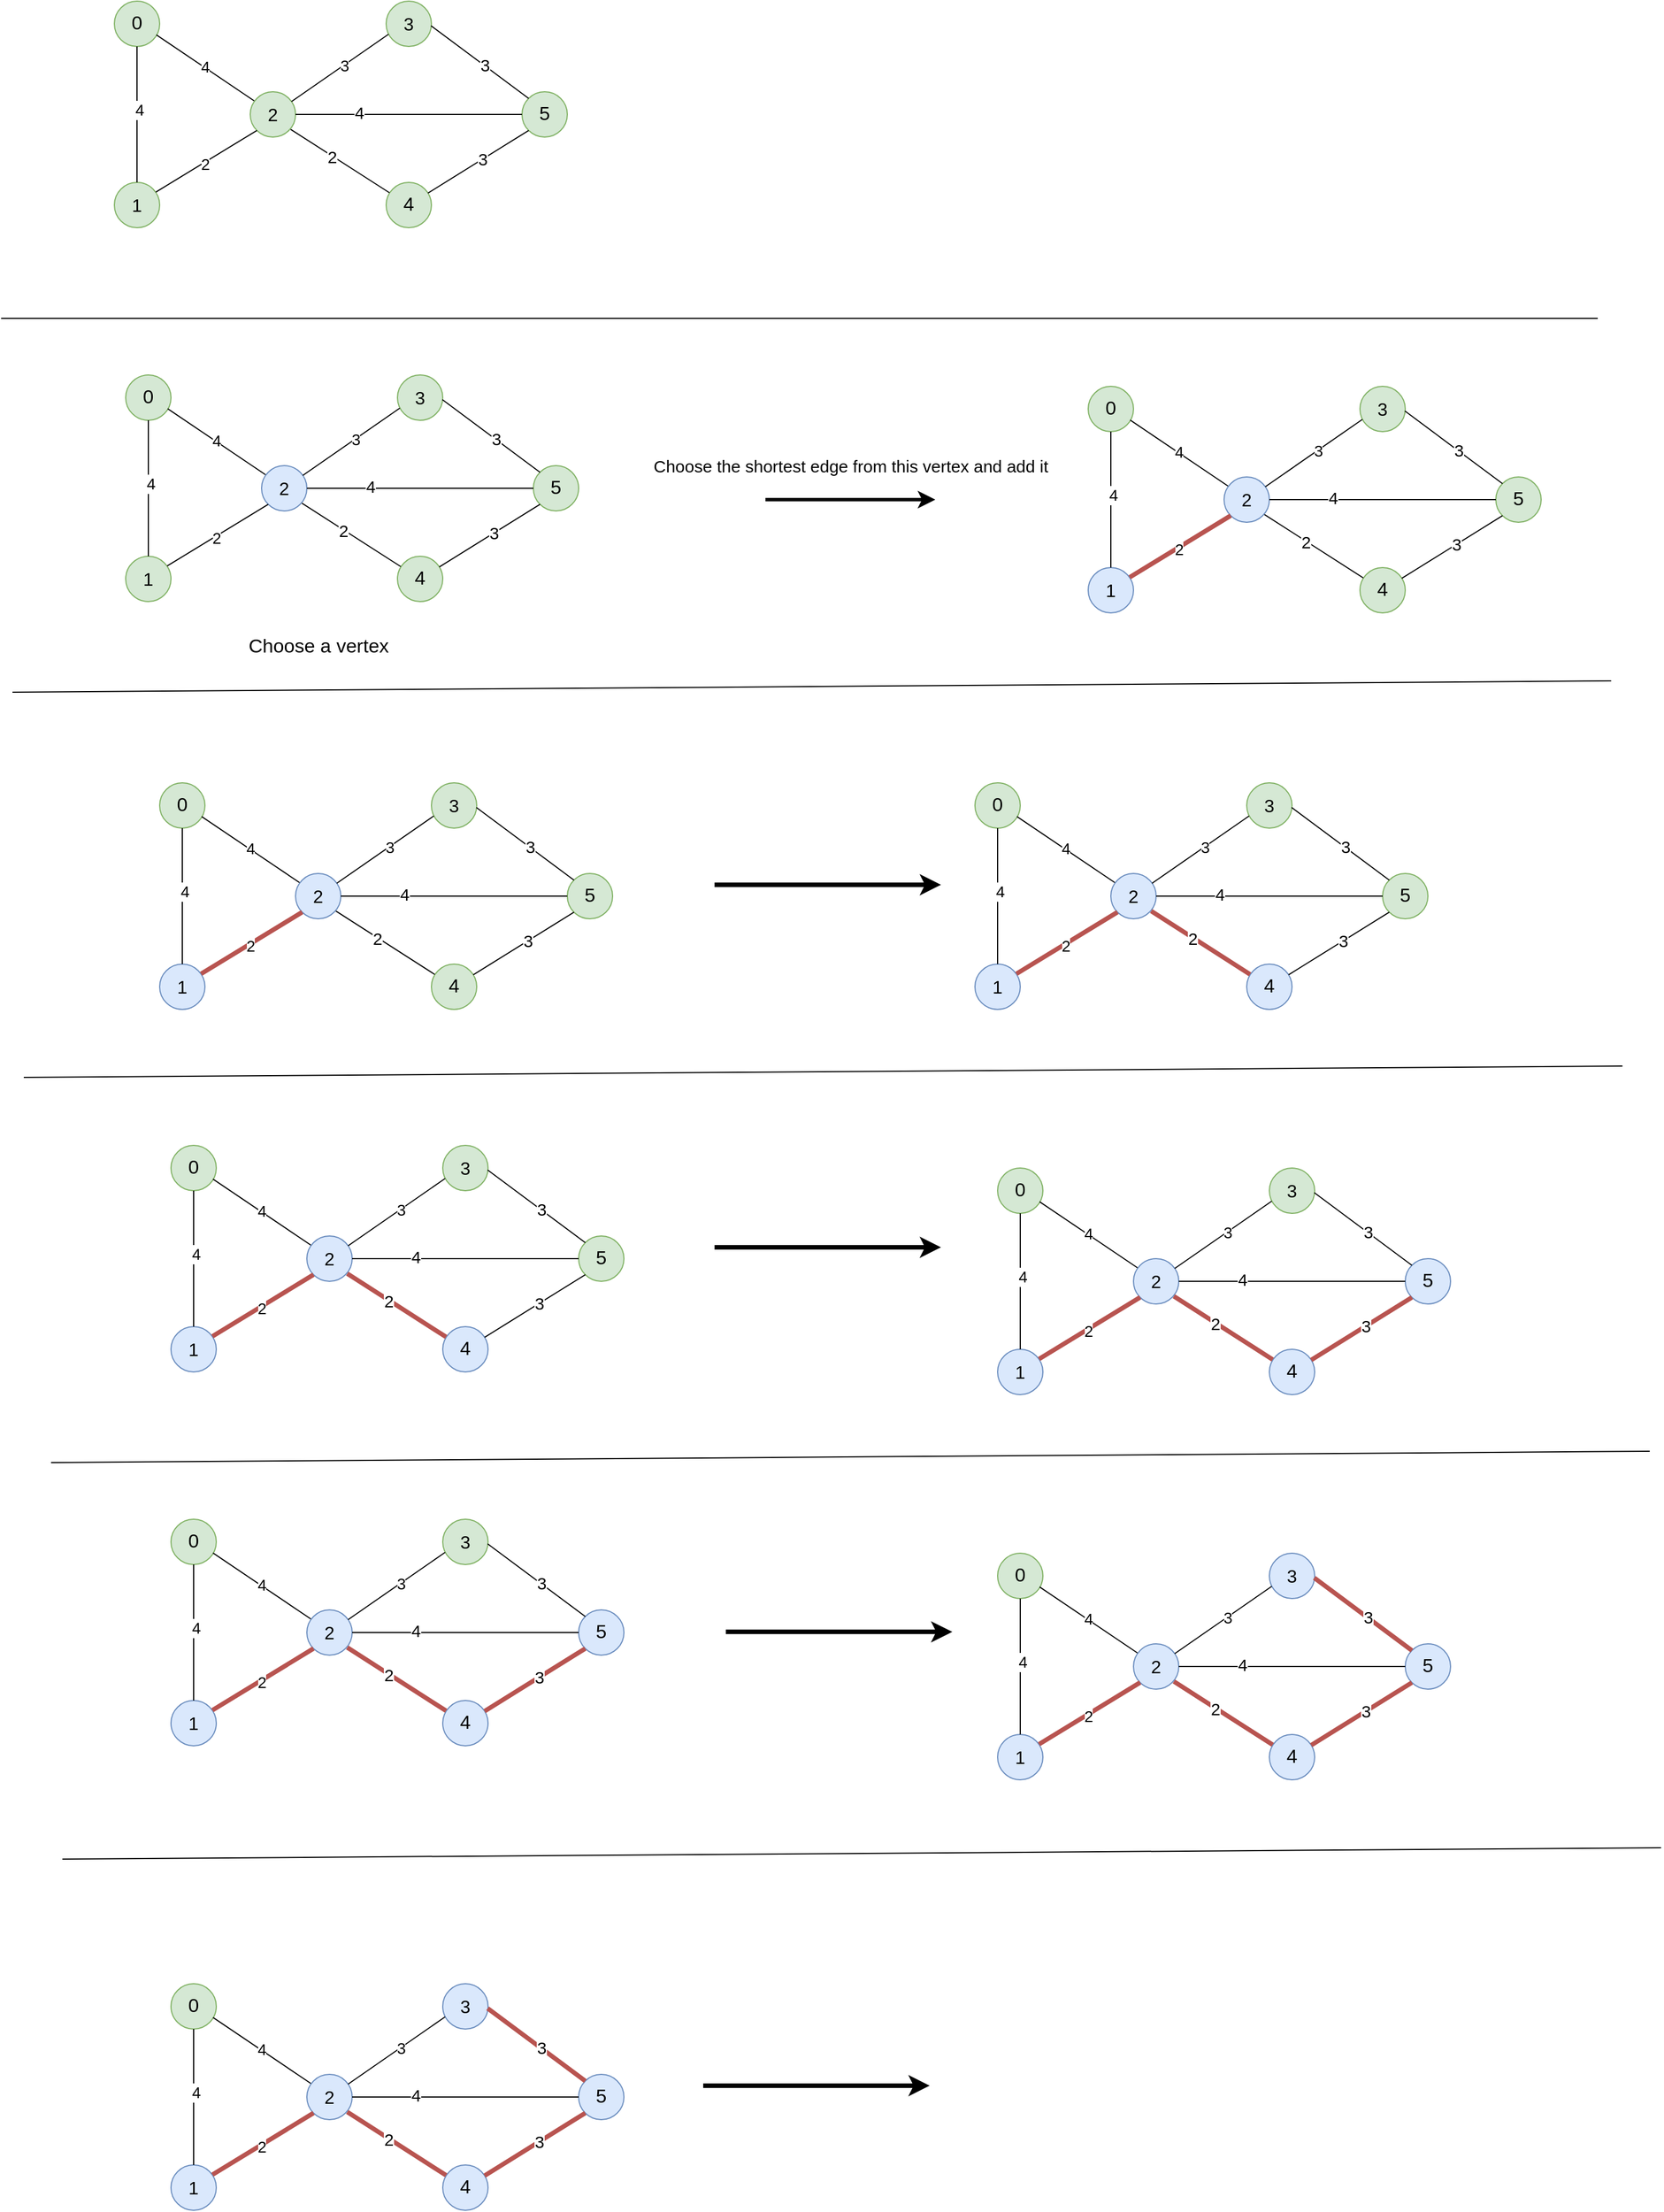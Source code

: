 <mxfile version="17.1.0" type="github">
  <diagram id="AIrKXbi-n8twdEOv1HUz" name="Page-1">
    <mxGraphModel dx="1113" dy="760" grid="1" gridSize="10" guides="1" tooltips="1" connect="1" arrows="1" fold="1" page="1" pageScale="1" pageWidth="827" pageHeight="1169" math="0" shadow="0">
      <root>
        <mxCell id="0" />
        <mxCell id="1" parent="0" />
        <mxCell id="i7vhHFXDMAg3OrHZk6WA-1" value="&lt;font style=&quot;font-size: 17px&quot;&gt;0&lt;/font&gt;" style="ellipse;whiteSpace=wrap;html=1;aspect=fixed;fillColor=#d5e8d4;strokeColor=#82b366;" vertex="1" parent="1">
          <mxGeometry x="120" y="200" width="40" height="40" as="geometry" />
        </mxCell>
        <mxCell id="i7vhHFXDMAg3OrHZk6WA-3" value="&lt;font style=&quot;font-size: 16px&quot;&gt;1&lt;/font&gt;" style="ellipse;whiteSpace=wrap;html=1;aspect=fixed;fillColor=#d5e8d4;strokeColor=#82b366;" vertex="1" parent="1">
          <mxGeometry x="120" y="360" width="40" height="40" as="geometry" />
        </mxCell>
        <mxCell id="i7vhHFXDMAg3OrHZk6WA-4" value="&lt;font style=&quot;font-size: 16px&quot;&gt;2&lt;/font&gt;" style="ellipse;whiteSpace=wrap;html=1;aspect=fixed;fillColor=#d5e8d4;strokeColor=#82b366;" vertex="1" parent="1">
          <mxGeometry x="240" y="280" width="40" height="40" as="geometry" />
        </mxCell>
        <mxCell id="i7vhHFXDMAg3OrHZk6WA-5" value="&lt;font style=&quot;font-size: 16px&quot;&gt;3&lt;/font&gt;" style="ellipse;whiteSpace=wrap;html=1;aspect=fixed;fillColor=#d5e8d4;strokeColor=#82b366;" vertex="1" parent="1">
          <mxGeometry x="360" y="200" width="40" height="40" as="geometry" />
        </mxCell>
        <mxCell id="i7vhHFXDMAg3OrHZk6WA-6" value="&lt;font style=&quot;font-size: 17px&quot;&gt;5&lt;/font&gt;" style="ellipse;whiteSpace=wrap;html=1;aspect=fixed;fillColor=#d5e8d4;strokeColor=#82b366;" vertex="1" parent="1">
          <mxGeometry x="480" y="280" width="40" height="40" as="geometry" />
        </mxCell>
        <mxCell id="i7vhHFXDMAg3OrHZk6WA-7" value="&lt;font style=&quot;font-size: 17px&quot;&gt;4&lt;/font&gt;" style="ellipse;whiteSpace=wrap;html=1;aspect=fixed;fillColor=#d5e8d4;strokeColor=#82b366;" vertex="1" parent="1">
          <mxGeometry x="360" y="360" width="40" height="40" as="geometry" />
        </mxCell>
        <mxCell id="i7vhHFXDMAg3OrHZk6WA-8" value="" style="endArrow=none;html=1;rounded=0;entryX=0.929;entryY=0.746;entryDx=0;entryDy=0;exitX=0.086;exitY=0.2;exitDx=0;exitDy=0;entryPerimeter=0;exitPerimeter=0;" edge="1" parent="1" source="i7vhHFXDMAg3OrHZk6WA-4" target="i7vhHFXDMAg3OrHZk6WA-1">
          <mxGeometry width="50" height="50" relative="1" as="geometry">
            <mxPoint x="390" y="360" as="sourcePoint" />
            <mxPoint x="440" y="310" as="targetPoint" />
          </mxGeometry>
        </mxCell>
        <mxCell id="i7vhHFXDMAg3OrHZk6WA-17" value="&lt;font style=&quot;font-size: 14px&quot;&gt;4&lt;/font&gt;" style="edgeLabel;html=1;align=center;verticalAlign=middle;resizable=0;points=[];" vertex="1" connectable="0" parent="i7vhHFXDMAg3OrHZk6WA-8">
          <mxGeometry x="0.025" y="-1" relative="1" as="geometry">
            <mxPoint as="offset" />
          </mxGeometry>
        </mxCell>
        <mxCell id="i7vhHFXDMAg3OrHZk6WA-9" value="" style="endArrow=none;html=1;rounded=0;entryX=0.916;entryY=0.214;entryDx=0;entryDy=0;exitX=0;exitY=1;exitDx=0;exitDy=0;entryPerimeter=0;" edge="1" parent="1" source="i7vhHFXDMAg3OrHZk6WA-4" target="i7vhHFXDMAg3OrHZk6WA-3">
          <mxGeometry width="50" height="50" relative="1" as="geometry">
            <mxPoint x="253.44" y="298" as="sourcePoint" />
            <mxPoint x="167.16" y="239.84" as="targetPoint" />
          </mxGeometry>
        </mxCell>
        <mxCell id="i7vhHFXDMAg3OrHZk6WA-18" value="&lt;font style=&quot;font-size: 14px&quot;&gt;2&lt;/font&gt;" style="edgeLabel;html=1;align=center;verticalAlign=middle;resizable=0;points=[];" vertex="1" connectable="0" parent="i7vhHFXDMAg3OrHZk6WA-9">
          <mxGeometry x="0.048" y="1" relative="1" as="geometry">
            <mxPoint as="offset" />
          </mxGeometry>
        </mxCell>
        <mxCell id="i7vhHFXDMAg3OrHZk6WA-10" value="" style="endArrow=none;html=1;rounded=0;entryX=0.5;entryY=1;entryDx=0;entryDy=0;exitX=0.5;exitY=0;exitDx=0;exitDy=0;" edge="1" parent="1" source="i7vhHFXDMAg3OrHZk6WA-3" target="i7vhHFXDMAg3OrHZk6WA-1">
          <mxGeometry width="50" height="50" relative="1" as="geometry">
            <mxPoint x="230" y="340" as="sourcePoint" />
            <mxPoint x="280" y="290" as="targetPoint" />
          </mxGeometry>
        </mxCell>
        <mxCell id="i7vhHFXDMAg3OrHZk6WA-16" value="&lt;font style=&quot;font-size: 14px&quot;&gt;4&lt;/font&gt;" style="edgeLabel;html=1;align=center;verticalAlign=middle;resizable=0;points=[];" vertex="1" connectable="0" parent="i7vhHFXDMAg3OrHZk6WA-10">
          <mxGeometry x="0.071" y="-1" relative="1" as="geometry">
            <mxPoint x="1" as="offset" />
          </mxGeometry>
        </mxCell>
        <mxCell id="i7vhHFXDMAg3OrHZk6WA-11" value="" style="endArrow=none;html=1;rounded=0;entryX=0;entryY=0.5;entryDx=0;entryDy=0;exitX=1;exitY=0.5;exitDx=0;exitDy=0;" edge="1" parent="1" source="i7vhHFXDMAg3OrHZk6WA-4" target="i7vhHFXDMAg3OrHZk6WA-6">
          <mxGeometry width="50" height="50" relative="1" as="geometry">
            <mxPoint x="310" y="360" as="sourcePoint" />
            <mxPoint x="360" y="310" as="targetPoint" />
          </mxGeometry>
        </mxCell>
        <mxCell id="i7vhHFXDMAg3OrHZk6WA-20" value="&lt;font style=&quot;font-size: 15px&quot;&gt;4&lt;/font&gt;" style="edgeLabel;html=1;align=center;verticalAlign=middle;resizable=0;points=[];" vertex="1" connectable="0" parent="i7vhHFXDMAg3OrHZk6WA-11">
          <mxGeometry x="-0.44" y="2" relative="1" as="geometry">
            <mxPoint as="offset" />
          </mxGeometry>
        </mxCell>
        <mxCell id="i7vhHFXDMAg3OrHZk6WA-12" value="" style="endArrow=none;html=1;rounded=0;entryX=0.052;entryY=0.731;entryDx=0;entryDy=0;entryPerimeter=0;" edge="1" parent="1" source="i7vhHFXDMAg3OrHZk6WA-4" target="i7vhHFXDMAg3OrHZk6WA-5">
          <mxGeometry width="50" height="50" relative="1" as="geometry">
            <mxPoint x="310" y="360" as="sourcePoint" />
            <mxPoint x="360" y="310" as="targetPoint" />
          </mxGeometry>
        </mxCell>
        <mxCell id="i7vhHFXDMAg3OrHZk6WA-19" value="&lt;font style=&quot;font-size: 14px&quot;&gt;3&lt;/font&gt;" style="edgeLabel;html=1;align=center;verticalAlign=middle;resizable=0;points=[];" vertex="1" connectable="0" parent="i7vhHFXDMAg3OrHZk6WA-12">
          <mxGeometry x="0.08" relative="1" as="geometry">
            <mxPoint as="offset" />
          </mxGeometry>
        </mxCell>
        <mxCell id="i7vhHFXDMAg3OrHZk6WA-13" value="" style="endArrow=none;html=1;rounded=0;entryX=0.073;entryY=0.228;entryDx=0;entryDy=0;entryPerimeter=0;exitX=0.892;exitY=0.829;exitDx=0;exitDy=0;exitPerimeter=0;" edge="1" parent="1" source="i7vhHFXDMAg3OrHZk6WA-4" target="i7vhHFXDMAg3OrHZk6WA-7">
          <mxGeometry width="50" height="50" relative="1" as="geometry">
            <mxPoint x="286.641" y="298.906" as="sourcePoint" />
            <mxPoint x="371.96" y="241.92" as="targetPoint" />
          </mxGeometry>
        </mxCell>
        <mxCell id="i7vhHFXDMAg3OrHZk6WA-21" value="&lt;font style=&quot;font-size: 15px&quot;&gt;2&lt;/font&gt;" style="edgeLabel;html=1;align=center;verticalAlign=middle;resizable=0;points=[];" vertex="1" connectable="0" parent="i7vhHFXDMAg3OrHZk6WA-13">
          <mxGeometry x="-0.172" y="-1" relative="1" as="geometry">
            <mxPoint as="offset" />
          </mxGeometry>
        </mxCell>
        <mxCell id="i7vhHFXDMAg3OrHZk6WA-14" value="" style="endArrow=none;html=1;rounded=0;entryX=0;entryY=0;entryDx=0;entryDy=0;exitX=0.992;exitY=0.544;exitDx=0;exitDy=0;exitPerimeter=0;" edge="1" parent="1" source="i7vhHFXDMAg3OrHZk6WA-5" target="i7vhHFXDMAg3OrHZk6WA-6">
          <mxGeometry width="50" height="50" relative="1" as="geometry">
            <mxPoint x="330" y="310" as="sourcePoint" />
            <mxPoint x="380" y="260" as="targetPoint" />
          </mxGeometry>
        </mxCell>
        <mxCell id="i7vhHFXDMAg3OrHZk6WA-22" value="&lt;font style=&quot;font-size: 15px&quot;&gt;3&lt;/font&gt;" style="edgeLabel;html=1;align=center;verticalAlign=middle;resizable=0;points=[];" vertex="1" connectable="0" parent="i7vhHFXDMAg3OrHZk6WA-14">
          <mxGeometry x="0.09" y="1" relative="1" as="geometry">
            <mxPoint as="offset" />
          </mxGeometry>
        </mxCell>
        <mxCell id="i7vhHFXDMAg3OrHZk6WA-15" value="" style="endArrow=none;html=1;rounded=0;entryX=0;entryY=1;entryDx=0;entryDy=0;" edge="1" parent="1" source="i7vhHFXDMAg3OrHZk6WA-7" target="i7vhHFXDMAg3OrHZk6WA-6">
          <mxGeometry width="50" height="50" relative="1" as="geometry">
            <mxPoint x="407.72" y="239.92" as="sourcePoint" />
            <mxPoint x="495.858" y="295.858" as="targetPoint" />
          </mxGeometry>
        </mxCell>
        <mxCell id="i7vhHFXDMAg3OrHZk6WA-23" value="&lt;font style=&quot;font-size: 15px&quot;&gt;3&lt;/font&gt;" style="edgeLabel;html=1;align=center;verticalAlign=middle;resizable=0;points=[];" vertex="1" connectable="0" parent="i7vhHFXDMAg3OrHZk6WA-15">
          <mxGeometry x="0.089" y="1" relative="1" as="geometry">
            <mxPoint as="offset" />
          </mxGeometry>
        </mxCell>
        <mxCell id="i7vhHFXDMAg3OrHZk6WA-27" value="" style="endArrow=none;html=1;rounded=0;fontSize=17;" edge="1" parent="1">
          <mxGeometry width="50" height="50" relative="1" as="geometry">
            <mxPoint x="20" y="480" as="sourcePoint" />
            <mxPoint x="1430" y="480" as="targetPoint" />
          </mxGeometry>
        </mxCell>
        <mxCell id="i7vhHFXDMAg3OrHZk6WA-28" value="&lt;font style=&quot;font-size: 17px&quot;&gt;0&lt;/font&gt;" style="ellipse;whiteSpace=wrap;html=1;aspect=fixed;fillColor=#d5e8d4;strokeColor=#82b366;" vertex="1" parent="1">
          <mxGeometry x="130" y="530" width="40" height="40" as="geometry" />
        </mxCell>
        <mxCell id="i7vhHFXDMAg3OrHZk6WA-29" value="&lt;font style=&quot;font-size: 16px&quot;&gt;1&lt;/font&gt;" style="ellipse;whiteSpace=wrap;html=1;aspect=fixed;fillColor=#d5e8d4;strokeColor=#82b366;" vertex="1" parent="1">
          <mxGeometry x="130" y="690" width="40" height="40" as="geometry" />
        </mxCell>
        <mxCell id="i7vhHFXDMAg3OrHZk6WA-30" value="&lt;font style=&quot;font-size: 16px&quot;&gt;2&lt;/font&gt;" style="ellipse;whiteSpace=wrap;html=1;aspect=fixed;fillColor=#dae8fc;strokeColor=#6c8ebf;" vertex="1" parent="1">
          <mxGeometry x="250" y="610" width="40" height="40" as="geometry" />
        </mxCell>
        <mxCell id="i7vhHFXDMAg3OrHZk6WA-31" value="&lt;font style=&quot;font-size: 16px&quot;&gt;3&lt;/font&gt;" style="ellipse;whiteSpace=wrap;html=1;aspect=fixed;fillColor=#d5e8d4;strokeColor=#82b366;" vertex="1" parent="1">
          <mxGeometry x="370" y="530" width="40" height="40" as="geometry" />
        </mxCell>
        <mxCell id="i7vhHFXDMAg3OrHZk6WA-32" value="&lt;font style=&quot;font-size: 17px&quot;&gt;5&lt;/font&gt;" style="ellipse;whiteSpace=wrap;html=1;aspect=fixed;fillColor=#d5e8d4;strokeColor=#82b366;" vertex="1" parent="1">
          <mxGeometry x="490" y="610" width="40" height="40" as="geometry" />
        </mxCell>
        <mxCell id="i7vhHFXDMAg3OrHZk6WA-33" value="&lt;font style=&quot;font-size: 17px&quot;&gt;4&lt;/font&gt;" style="ellipse;whiteSpace=wrap;html=1;aspect=fixed;fillColor=#d5e8d4;strokeColor=#82b366;" vertex="1" parent="1">
          <mxGeometry x="370" y="690" width="40" height="40" as="geometry" />
        </mxCell>
        <mxCell id="i7vhHFXDMAg3OrHZk6WA-34" value="" style="endArrow=none;html=1;rounded=0;entryX=0.929;entryY=0.746;entryDx=0;entryDy=0;exitX=0.086;exitY=0.2;exitDx=0;exitDy=0;entryPerimeter=0;exitPerimeter=0;" edge="1" parent="1" source="i7vhHFXDMAg3OrHZk6WA-30" target="i7vhHFXDMAg3OrHZk6WA-28">
          <mxGeometry width="50" height="50" relative="1" as="geometry">
            <mxPoint x="400" y="690" as="sourcePoint" />
            <mxPoint x="450" y="640" as="targetPoint" />
          </mxGeometry>
        </mxCell>
        <mxCell id="i7vhHFXDMAg3OrHZk6WA-35" value="&lt;font style=&quot;font-size: 14px&quot;&gt;4&lt;/font&gt;" style="edgeLabel;html=1;align=center;verticalAlign=middle;resizable=0;points=[];" vertex="1" connectable="0" parent="i7vhHFXDMAg3OrHZk6WA-34">
          <mxGeometry x="0.025" y="-1" relative="1" as="geometry">
            <mxPoint as="offset" />
          </mxGeometry>
        </mxCell>
        <mxCell id="i7vhHFXDMAg3OrHZk6WA-36" value="" style="endArrow=none;html=1;rounded=0;entryX=0.916;entryY=0.214;entryDx=0;entryDy=0;exitX=0;exitY=1;exitDx=0;exitDy=0;entryPerimeter=0;" edge="1" parent="1" source="i7vhHFXDMAg3OrHZk6WA-30" target="i7vhHFXDMAg3OrHZk6WA-29">
          <mxGeometry width="50" height="50" relative="1" as="geometry">
            <mxPoint x="263.44" y="628" as="sourcePoint" />
            <mxPoint x="177.16" y="569.84" as="targetPoint" />
          </mxGeometry>
        </mxCell>
        <mxCell id="i7vhHFXDMAg3OrHZk6WA-37" value="&lt;font style=&quot;font-size: 14px&quot;&gt;2&lt;/font&gt;" style="edgeLabel;html=1;align=center;verticalAlign=middle;resizable=0;points=[];" vertex="1" connectable="0" parent="i7vhHFXDMAg3OrHZk6WA-36">
          <mxGeometry x="0.048" y="1" relative="1" as="geometry">
            <mxPoint as="offset" />
          </mxGeometry>
        </mxCell>
        <mxCell id="i7vhHFXDMAg3OrHZk6WA-38" value="" style="endArrow=none;html=1;rounded=0;entryX=0.5;entryY=1;entryDx=0;entryDy=0;exitX=0.5;exitY=0;exitDx=0;exitDy=0;" edge="1" parent="1" source="i7vhHFXDMAg3OrHZk6WA-29" target="i7vhHFXDMAg3OrHZk6WA-28">
          <mxGeometry width="50" height="50" relative="1" as="geometry">
            <mxPoint x="240" y="670" as="sourcePoint" />
            <mxPoint x="290" y="620" as="targetPoint" />
          </mxGeometry>
        </mxCell>
        <mxCell id="i7vhHFXDMAg3OrHZk6WA-39" value="&lt;font style=&quot;font-size: 14px&quot;&gt;4&lt;/font&gt;" style="edgeLabel;html=1;align=center;verticalAlign=middle;resizable=0;points=[];" vertex="1" connectable="0" parent="i7vhHFXDMAg3OrHZk6WA-38">
          <mxGeometry x="0.071" y="-1" relative="1" as="geometry">
            <mxPoint x="1" as="offset" />
          </mxGeometry>
        </mxCell>
        <mxCell id="i7vhHFXDMAg3OrHZk6WA-40" value="" style="endArrow=none;html=1;rounded=0;entryX=0;entryY=0.5;entryDx=0;entryDy=0;exitX=1;exitY=0.5;exitDx=0;exitDy=0;" edge="1" parent="1" source="i7vhHFXDMAg3OrHZk6WA-30" target="i7vhHFXDMAg3OrHZk6WA-32">
          <mxGeometry width="50" height="50" relative="1" as="geometry">
            <mxPoint x="320" y="690" as="sourcePoint" />
            <mxPoint x="370" y="640" as="targetPoint" />
          </mxGeometry>
        </mxCell>
        <mxCell id="i7vhHFXDMAg3OrHZk6WA-41" value="&lt;font style=&quot;font-size: 15px&quot;&gt;4&lt;/font&gt;" style="edgeLabel;html=1;align=center;verticalAlign=middle;resizable=0;points=[];" vertex="1" connectable="0" parent="i7vhHFXDMAg3OrHZk6WA-40">
          <mxGeometry x="-0.44" y="2" relative="1" as="geometry">
            <mxPoint as="offset" />
          </mxGeometry>
        </mxCell>
        <mxCell id="i7vhHFXDMAg3OrHZk6WA-42" value="" style="endArrow=none;html=1;rounded=0;entryX=0.052;entryY=0.731;entryDx=0;entryDy=0;entryPerimeter=0;" edge="1" parent="1" source="i7vhHFXDMAg3OrHZk6WA-30" target="i7vhHFXDMAg3OrHZk6WA-31">
          <mxGeometry width="50" height="50" relative="1" as="geometry">
            <mxPoint x="320" y="690" as="sourcePoint" />
            <mxPoint x="370" y="640" as="targetPoint" />
          </mxGeometry>
        </mxCell>
        <mxCell id="i7vhHFXDMAg3OrHZk6WA-43" value="&lt;font style=&quot;font-size: 14px&quot;&gt;3&lt;/font&gt;" style="edgeLabel;html=1;align=center;verticalAlign=middle;resizable=0;points=[];" vertex="1" connectable="0" parent="i7vhHFXDMAg3OrHZk6WA-42">
          <mxGeometry x="0.08" relative="1" as="geometry">
            <mxPoint as="offset" />
          </mxGeometry>
        </mxCell>
        <mxCell id="i7vhHFXDMAg3OrHZk6WA-44" value="" style="endArrow=none;html=1;rounded=0;entryX=0.073;entryY=0.228;entryDx=0;entryDy=0;entryPerimeter=0;exitX=0.892;exitY=0.829;exitDx=0;exitDy=0;exitPerimeter=0;" edge="1" parent="1" source="i7vhHFXDMAg3OrHZk6WA-30" target="i7vhHFXDMAg3OrHZk6WA-33">
          <mxGeometry width="50" height="50" relative="1" as="geometry">
            <mxPoint x="296.641" y="628.906" as="sourcePoint" />
            <mxPoint x="381.96" y="571.92" as="targetPoint" />
          </mxGeometry>
        </mxCell>
        <mxCell id="i7vhHFXDMAg3OrHZk6WA-45" value="&lt;font style=&quot;font-size: 15px&quot;&gt;2&lt;/font&gt;" style="edgeLabel;html=1;align=center;verticalAlign=middle;resizable=0;points=[];" vertex="1" connectable="0" parent="i7vhHFXDMAg3OrHZk6WA-44">
          <mxGeometry x="-0.172" y="-1" relative="1" as="geometry">
            <mxPoint as="offset" />
          </mxGeometry>
        </mxCell>
        <mxCell id="i7vhHFXDMAg3OrHZk6WA-46" value="" style="endArrow=none;html=1;rounded=0;entryX=0;entryY=0;entryDx=0;entryDy=0;exitX=0.992;exitY=0.544;exitDx=0;exitDy=0;exitPerimeter=0;" edge="1" parent="1" source="i7vhHFXDMAg3OrHZk6WA-31" target="i7vhHFXDMAg3OrHZk6WA-32">
          <mxGeometry width="50" height="50" relative="1" as="geometry">
            <mxPoint x="340" y="640" as="sourcePoint" />
            <mxPoint x="390" y="590" as="targetPoint" />
          </mxGeometry>
        </mxCell>
        <mxCell id="i7vhHFXDMAg3OrHZk6WA-47" value="&lt;font style=&quot;font-size: 15px&quot;&gt;3&lt;/font&gt;" style="edgeLabel;html=1;align=center;verticalAlign=middle;resizable=0;points=[];" vertex="1" connectable="0" parent="i7vhHFXDMAg3OrHZk6WA-46">
          <mxGeometry x="0.09" y="1" relative="1" as="geometry">
            <mxPoint as="offset" />
          </mxGeometry>
        </mxCell>
        <mxCell id="i7vhHFXDMAg3OrHZk6WA-48" value="" style="endArrow=none;html=1;rounded=0;entryX=0;entryY=1;entryDx=0;entryDy=0;" edge="1" parent="1" source="i7vhHFXDMAg3OrHZk6WA-33" target="i7vhHFXDMAg3OrHZk6WA-32">
          <mxGeometry width="50" height="50" relative="1" as="geometry">
            <mxPoint x="417.72" y="569.92" as="sourcePoint" />
            <mxPoint x="505.858" y="625.858" as="targetPoint" />
          </mxGeometry>
        </mxCell>
        <mxCell id="i7vhHFXDMAg3OrHZk6WA-49" value="&lt;font style=&quot;font-size: 15px&quot;&gt;3&lt;/font&gt;" style="edgeLabel;html=1;align=center;verticalAlign=middle;resizable=0;points=[];" vertex="1" connectable="0" parent="i7vhHFXDMAg3OrHZk6WA-48">
          <mxGeometry x="0.089" y="1" relative="1" as="geometry">
            <mxPoint as="offset" />
          </mxGeometry>
        </mxCell>
        <mxCell id="i7vhHFXDMAg3OrHZk6WA-50" value="&lt;font style=&quot;font-size: 17px&quot;&gt;Choose a vertex&lt;/font&gt;" style="text;html=1;align=center;verticalAlign=middle;resizable=0;points=[];autosize=1;strokeColor=none;fillColor=none;" vertex="1" parent="1">
          <mxGeometry x="230" y="760" width="140" height="20" as="geometry" />
        </mxCell>
        <mxCell id="i7vhHFXDMAg3OrHZk6WA-51" value="" style="endArrow=none;html=1;rounded=0;fontSize=17;" edge="1" parent="1">
          <mxGeometry width="50" height="50" relative="1" as="geometry">
            <mxPoint x="30" y="810" as="sourcePoint" />
            <mxPoint x="1441.818" y="800" as="targetPoint" />
          </mxGeometry>
        </mxCell>
        <mxCell id="i7vhHFXDMAg3OrHZk6WA-52" value="" style="endArrow=classic;html=1;rounded=0;fontSize=15;strokeWidth=3;" edge="1" parent="1">
          <mxGeometry width="50" height="50" relative="1" as="geometry">
            <mxPoint x="695" y="640" as="sourcePoint" />
            <mxPoint x="845" y="640" as="targetPoint" />
          </mxGeometry>
        </mxCell>
        <mxCell id="i7vhHFXDMAg3OrHZk6WA-53" value="Choose the shortest edge from this vertex and add it" style="text;html=1;align=center;verticalAlign=middle;resizable=0;points=[];autosize=1;strokeColor=none;fillColor=none;fontSize=15;" vertex="1" parent="1">
          <mxGeometry x="590" y="600" width="360" height="20" as="geometry" />
        </mxCell>
        <mxCell id="i7vhHFXDMAg3OrHZk6WA-54" value="&lt;font style=&quot;font-size: 17px&quot;&gt;0&lt;/font&gt;" style="ellipse;whiteSpace=wrap;html=1;aspect=fixed;fillColor=#d5e8d4;strokeColor=#82b366;" vertex="1" parent="1">
          <mxGeometry x="980" y="540" width="40" height="40" as="geometry" />
        </mxCell>
        <mxCell id="i7vhHFXDMAg3OrHZk6WA-55" value="&lt;font style=&quot;font-size: 16px&quot;&gt;1&lt;/font&gt;" style="ellipse;whiteSpace=wrap;html=1;aspect=fixed;fillColor=#dae8fc;strokeColor=#6c8ebf;" vertex="1" parent="1">
          <mxGeometry x="980" y="700" width="40" height="40" as="geometry" />
        </mxCell>
        <mxCell id="i7vhHFXDMAg3OrHZk6WA-56" value="&lt;font style=&quot;font-size: 16px&quot;&gt;2&lt;/font&gt;" style="ellipse;whiteSpace=wrap;html=1;aspect=fixed;fillColor=#dae8fc;strokeColor=#6c8ebf;" vertex="1" parent="1">
          <mxGeometry x="1100" y="620" width="40" height="40" as="geometry" />
        </mxCell>
        <mxCell id="i7vhHFXDMAg3OrHZk6WA-57" value="&lt;font style=&quot;font-size: 16px&quot;&gt;3&lt;/font&gt;" style="ellipse;whiteSpace=wrap;html=1;aspect=fixed;fillColor=#d5e8d4;strokeColor=#82b366;" vertex="1" parent="1">
          <mxGeometry x="1220" y="540" width="40" height="40" as="geometry" />
        </mxCell>
        <mxCell id="i7vhHFXDMAg3OrHZk6WA-58" value="&lt;font style=&quot;font-size: 17px&quot;&gt;5&lt;/font&gt;" style="ellipse;whiteSpace=wrap;html=1;aspect=fixed;fillColor=#d5e8d4;strokeColor=#82b366;" vertex="1" parent="1">
          <mxGeometry x="1340" y="620" width="40" height="40" as="geometry" />
        </mxCell>
        <mxCell id="i7vhHFXDMAg3OrHZk6WA-59" value="&lt;font style=&quot;font-size: 17px&quot;&gt;4&lt;/font&gt;" style="ellipse;whiteSpace=wrap;html=1;aspect=fixed;fillColor=#d5e8d4;strokeColor=#82b366;" vertex="1" parent="1">
          <mxGeometry x="1220" y="700" width="40" height="40" as="geometry" />
        </mxCell>
        <mxCell id="i7vhHFXDMAg3OrHZk6WA-60" value="" style="endArrow=none;html=1;rounded=0;entryX=0.929;entryY=0.746;entryDx=0;entryDy=0;exitX=0.086;exitY=0.2;exitDx=0;exitDy=0;entryPerimeter=0;exitPerimeter=0;" edge="1" parent="1" source="i7vhHFXDMAg3OrHZk6WA-56" target="i7vhHFXDMAg3OrHZk6WA-54">
          <mxGeometry width="50" height="50" relative="1" as="geometry">
            <mxPoint x="1250" y="700" as="sourcePoint" />
            <mxPoint x="1300" y="650" as="targetPoint" />
          </mxGeometry>
        </mxCell>
        <mxCell id="i7vhHFXDMAg3OrHZk6WA-61" value="&lt;font style=&quot;font-size: 14px&quot;&gt;4&lt;/font&gt;" style="edgeLabel;html=1;align=center;verticalAlign=middle;resizable=0;points=[];" vertex="1" connectable="0" parent="i7vhHFXDMAg3OrHZk6WA-60">
          <mxGeometry x="0.025" y="-1" relative="1" as="geometry">
            <mxPoint as="offset" />
          </mxGeometry>
        </mxCell>
        <mxCell id="i7vhHFXDMAg3OrHZk6WA-62" value="" style="endArrow=none;html=1;rounded=0;entryX=0.916;entryY=0.214;entryDx=0;entryDy=0;exitX=0;exitY=1;exitDx=0;exitDy=0;entryPerimeter=0;fillColor=#f8cecc;strokeColor=#b85450;strokeWidth=4;" edge="1" parent="1" source="i7vhHFXDMAg3OrHZk6WA-56" target="i7vhHFXDMAg3OrHZk6WA-55">
          <mxGeometry width="50" height="50" relative="1" as="geometry">
            <mxPoint x="1113.44" y="638" as="sourcePoint" />
            <mxPoint x="1027.16" y="579.84" as="targetPoint" />
          </mxGeometry>
        </mxCell>
        <mxCell id="i7vhHFXDMAg3OrHZk6WA-63" value="&lt;font style=&quot;font-size: 14px&quot;&gt;2&lt;/font&gt;" style="edgeLabel;html=1;align=center;verticalAlign=middle;resizable=0;points=[];" vertex="1" connectable="0" parent="i7vhHFXDMAg3OrHZk6WA-62">
          <mxGeometry x="0.048" y="1" relative="1" as="geometry">
            <mxPoint as="offset" />
          </mxGeometry>
        </mxCell>
        <mxCell id="i7vhHFXDMAg3OrHZk6WA-64" value="" style="endArrow=none;html=1;rounded=0;entryX=0.5;entryY=1;entryDx=0;entryDy=0;exitX=0.5;exitY=0;exitDx=0;exitDy=0;" edge="1" parent="1" source="i7vhHFXDMAg3OrHZk6WA-55" target="i7vhHFXDMAg3OrHZk6WA-54">
          <mxGeometry width="50" height="50" relative="1" as="geometry">
            <mxPoint x="1090" y="680" as="sourcePoint" />
            <mxPoint x="1140" y="630" as="targetPoint" />
          </mxGeometry>
        </mxCell>
        <mxCell id="i7vhHFXDMAg3OrHZk6WA-65" value="&lt;font style=&quot;font-size: 14px&quot;&gt;4&lt;/font&gt;" style="edgeLabel;html=1;align=center;verticalAlign=middle;resizable=0;points=[];" vertex="1" connectable="0" parent="i7vhHFXDMAg3OrHZk6WA-64">
          <mxGeometry x="0.071" y="-1" relative="1" as="geometry">
            <mxPoint x="1" as="offset" />
          </mxGeometry>
        </mxCell>
        <mxCell id="i7vhHFXDMAg3OrHZk6WA-66" value="" style="endArrow=none;html=1;rounded=0;entryX=0;entryY=0.5;entryDx=0;entryDy=0;exitX=1;exitY=0.5;exitDx=0;exitDy=0;" edge="1" parent="1" source="i7vhHFXDMAg3OrHZk6WA-56" target="i7vhHFXDMAg3OrHZk6WA-58">
          <mxGeometry width="50" height="50" relative="1" as="geometry">
            <mxPoint x="1170" y="700" as="sourcePoint" />
            <mxPoint x="1220" y="650" as="targetPoint" />
          </mxGeometry>
        </mxCell>
        <mxCell id="i7vhHFXDMAg3OrHZk6WA-67" value="&lt;font style=&quot;font-size: 15px&quot;&gt;4&lt;/font&gt;" style="edgeLabel;html=1;align=center;verticalAlign=middle;resizable=0;points=[];" vertex="1" connectable="0" parent="i7vhHFXDMAg3OrHZk6WA-66">
          <mxGeometry x="-0.44" y="2" relative="1" as="geometry">
            <mxPoint as="offset" />
          </mxGeometry>
        </mxCell>
        <mxCell id="i7vhHFXDMAg3OrHZk6WA-68" value="" style="endArrow=none;html=1;rounded=0;entryX=0.052;entryY=0.731;entryDx=0;entryDy=0;entryPerimeter=0;" edge="1" parent="1" source="i7vhHFXDMAg3OrHZk6WA-56" target="i7vhHFXDMAg3OrHZk6WA-57">
          <mxGeometry width="50" height="50" relative="1" as="geometry">
            <mxPoint x="1170" y="700" as="sourcePoint" />
            <mxPoint x="1220" y="650" as="targetPoint" />
          </mxGeometry>
        </mxCell>
        <mxCell id="i7vhHFXDMAg3OrHZk6WA-69" value="&lt;font style=&quot;font-size: 14px&quot;&gt;3&lt;/font&gt;" style="edgeLabel;html=1;align=center;verticalAlign=middle;resizable=0;points=[];" vertex="1" connectable="0" parent="i7vhHFXDMAg3OrHZk6WA-68">
          <mxGeometry x="0.08" relative="1" as="geometry">
            <mxPoint as="offset" />
          </mxGeometry>
        </mxCell>
        <mxCell id="i7vhHFXDMAg3OrHZk6WA-70" value="" style="endArrow=none;html=1;rounded=0;entryX=0.073;entryY=0.228;entryDx=0;entryDy=0;entryPerimeter=0;exitX=0.892;exitY=0.829;exitDx=0;exitDy=0;exitPerimeter=0;" edge="1" parent="1" source="i7vhHFXDMAg3OrHZk6WA-56" target="i7vhHFXDMAg3OrHZk6WA-59">
          <mxGeometry width="50" height="50" relative="1" as="geometry">
            <mxPoint x="1146.641" y="638.906" as="sourcePoint" />
            <mxPoint x="1231.96" y="581.92" as="targetPoint" />
          </mxGeometry>
        </mxCell>
        <mxCell id="i7vhHFXDMAg3OrHZk6WA-71" value="&lt;font style=&quot;font-size: 15px&quot;&gt;2&lt;/font&gt;" style="edgeLabel;html=1;align=center;verticalAlign=middle;resizable=0;points=[];" vertex="1" connectable="0" parent="i7vhHFXDMAg3OrHZk6WA-70">
          <mxGeometry x="-0.172" y="-1" relative="1" as="geometry">
            <mxPoint as="offset" />
          </mxGeometry>
        </mxCell>
        <mxCell id="i7vhHFXDMAg3OrHZk6WA-72" value="" style="endArrow=none;html=1;rounded=0;entryX=0;entryY=0;entryDx=0;entryDy=0;exitX=0.992;exitY=0.544;exitDx=0;exitDy=0;exitPerimeter=0;" edge="1" parent="1" source="i7vhHFXDMAg3OrHZk6WA-57" target="i7vhHFXDMAg3OrHZk6WA-58">
          <mxGeometry width="50" height="50" relative="1" as="geometry">
            <mxPoint x="1190" y="650" as="sourcePoint" />
            <mxPoint x="1240" y="600" as="targetPoint" />
          </mxGeometry>
        </mxCell>
        <mxCell id="i7vhHFXDMAg3OrHZk6WA-73" value="&lt;font style=&quot;font-size: 15px&quot;&gt;3&lt;/font&gt;" style="edgeLabel;html=1;align=center;verticalAlign=middle;resizable=0;points=[];" vertex="1" connectable="0" parent="i7vhHFXDMAg3OrHZk6WA-72">
          <mxGeometry x="0.09" y="1" relative="1" as="geometry">
            <mxPoint as="offset" />
          </mxGeometry>
        </mxCell>
        <mxCell id="i7vhHFXDMAg3OrHZk6WA-74" value="" style="endArrow=none;html=1;rounded=0;entryX=0;entryY=1;entryDx=0;entryDy=0;" edge="1" parent="1" source="i7vhHFXDMAg3OrHZk6WA-59" target="i7vhHFXDMAg3OrHZk6WA-58">
          <mxGeometry width="50" height="50" relative="1" as="geometry">
            <mxPoint x="1267.72" y="579.92" as="sourcePoint" />
            <mxPoint x="1355.858" y="635.858" as="targetPoint" />
          </mxGeometry>
        </mxCell>
        <mxCell id="i7vhHFXDMAg3OrHZk6WA-75" value="&lt;font style=&quot;font-size: 15px&quot;&gt;3&lt;/font&gt;" style="edgeLabel;html=1;align=center;verticalAlign=middle;resizable=0;points=[];" vertex="1" connectable="0" parent="i7vhHFXDMAg3OrHZk6WA-74">
          <mxGeometry x="0.089" y="1" relative="1" as="geometry">
            <mxPoint as="offset" />
          </mxGeometry>
        </mxCell>
        <mxCell id="i7vhHFXDMAg3OrHZk6WA-76" value="&lt;font style=&quot;font-size: 17px&quot;&gt;0&lt;/font&gt;" style="ellipse;whiteSpace=wrap;html=1;aspect=fixed;fillColor=#d5e8d4;strokeColor=#82b366;" vertex="1" parent="1">
          <mxGeometry x="160" y="890" width="40" height="40" as="geometry" />
        </mxCell>
        <mxCell id="i7vhHFXDMAg3OrHZk6WA-77" value="&lt;font style=&quot;font-size: 16px&quot;&gt;1&lt;/font&gt;" style="ellipse;whiteSpace=wrap;html=1;aspect=fixed;fillColor=#dae8fc;strokeColor=#6c8ebf;" vertex="1" parent="1">
          <mxGeometry x="160" y="1050" width="40" height="40" as="geometry" />
        </mxCell>
        <mxCell id="i7vhHFXDMAg3OrHZk6WA-78" value="&lt;font style=&quot;font-size: 16px&quot;&gt;2&lt;/font&gt;" style="ellipse;whiteSpace=wrap;html=1;aspect=fixed;fillColor=#dae8fc;strokeColor=#6c8ebf;" vertex="1" parent="1">
          <mxGeometry x="280" y="970" width="40" height="40" as="geometry" />
        </mxCell>
        <mxCell id="i7vhHFXDMAg3OrHZk6WA-79" value="&lt;font style=&quot;font-size: 16px&quot;&gt;3&lt;/font&gt;" style="ellipse;whiteSpace=wrap;html=1;aspect=fixed;fillColor=#d5e8d4;strokeColor=#82b366;" vertex="1" parent="1">
          <mxGeometry x="400" y="890" width="40" height="40" as="geometry" />
        </mxCell>
        <mxCell id="i7vhHFXDMAg3OrHZk6WA-80" value="&lt;font style=&quot;font-size: 17px&quot;&gt;5&lt;/font&gt;" style="ellipse;whiteSpace=wrap;html=1;aspect=fixed;fillColor=#d5e8d4;strokeColor=#82b366;" vertex="1" parent="1">
          <mxGeometry x="520" y="970" width="40" height="40" as="geometry" />
        </mxCell>
        <mxCell id="i7vhHFXDMAg3OrHZk6WA-81" value="&lt;font style=&quot;font-size: 17px&quot;&gt;4&lt;/font&gt;" style="ellipse;whiteSpace=wrap;html=1;aspect=fixed;fillColor=#d5e8d4;strokeColor=#82b366;" vertex="1" parent="1">
          <mxGeometry x="400" y="1050" width="40" height="40" as="geometry" />
        </mxCell>
        <mxCell id="i7vhHFXDMAg3OrHZk6WA-82" value="" style="endArrow=none;html=1;rounded=0;entryX=0.929;entryY=0.746;entryDx=0;entryDy=0;exitX=0.086;exitY=0.2;exitDx=0;exitDy=0;entryPerimeter=0;exitPerimeter=0;" edge="1" parent="1" source="i7vhHFXDMAg3OrHZk6WA-78" target="i7vhHFXDMAg3OrHZk6WA-76">
          <mxGeometry width="50" height="50" relative="1" as="geometry">
            <mxPoint x="430" y="1050" as="sourcePoint" />
            <mxPoint x="480" y="1000" as="targetPoint" />
          </mxGeometry>
        </mxCell>
        <mxCell id="i7vhHFXDMAg3OrHZk6WA-83" value="&lt;font style=&quot;font-size: 14px&quot;&gt;4&lt;/font&gt;" style="edgeLabel;html=1;align=center;verticalAlign=middle;resizable=0;points=[];" vertex="1" connectable="0" parent="i7vhHFXDMAg3OrHZk6WA-82">
          <mxGeometry x="0.025" y="-1" relative="1" as="geometry">
            <mxPoint as="offset" />
          </mxGeometry>
        </mxCell>
        <mxCell id="i7vhHFXDMAg3OrHZk6WA-84" value="" style="endArrow=none;html=1;rounded=0;entryX=0.916;entryY=0.214;entryDx=0;entryDy=0;exitX=0;exitY=1;exitDx=0;exitDy=0;entryPerimeter=0;fillColor=#f8cecc;strokeColor=#b85450;strokeWidth=4;" edge="1" parent="1" source="i7vhHFXDMAg3OrHZk6WA-78" target="i7vhHFXDMAg3OrHZk6WA-77">
          <mxGeometry width="50" height="50" relative="1" as="geometry">
            <mxPoint x="293.44" y="988" as="sourcePoint" />
            <mxPoint x="207.16" y="929.84" as="targetPoint" />
          </mxGeometry>
        </mxCell>
        <mxCell id="i7vhHFXDMAg3OrHZk6WA-85" value="&lt;font style=&quot;font-size: 14px&quot;&gt;2&lt;/font&gt;" style="edgeLabel;html=1;align=center;verticalAlign=middle;resizable=0;points=[];" vertex="1" connectable="0" parent="i7vhHFXDMAg3OrHZk6WA-84">
          <mxGeometry x="0.048" y="1" relative="1" as="geometry">
            <mxPoint as="offset" />
          </mxGeometry>
        </mxCell>
        <mxCell id="i7vhHFXDMAg3OrHZk6WA-86" value="" style="endArrow=none;html=1;rounded=0;entryX=0.5;entryY=1;entryDx=0;entryDy=0;exitX=0.5;exitY=0;exitDx=0;exitDy=0;" edge="1" parent="1" source="i7vhHFXDMAg3OrHZk6WA-77" target="i7vhHFXDMAg3OrHZk6WA-76">
          <mxGeometry width="50" height="50" relative="1" as="geometry">
            <mxPoint x="270" y="1030" as="sourcePoint" />
            <mxPoint x="320" y="980" as="targetPoint" />
          </mxGeometry>
        </mxCell>
        <mxCell id="i7vhHFXDMAg3OrHZk6WA-87" value="&lt;font style=&quot;font-size: 14px&quot;&gt;4&lt;/font&gt;" style="edgeLabel;html=1;align=center;verticalAlign=middle;resizable=0;points=[];" vertex="1" connectable="0" parent="i7vhHFXDMAg3OrHZk6WA-86">
          <mxGeometry x="0.071" y="-1" relative="1" as="geometry">
            <mxPoint x="1" as="offset" />
          </mxGeometry>
        </mxCell>
        <mxCell id="i7vhHFXDMAg3OrHZk6WA-88" value="" style="endArrow=none;html=1;rounded=0;entryX=0;entryY=0.5;entryDx=0;entryDy=0;exitX=1;exitY=0.5;exitDx=0;exitDy=0;" edge="1" parent="1" source="i7vhHFXDMAg3OrHZk6WA-78" target="i7vhHFXDMAg3OrHZk6WA-80">
          <mxGeometry width="50" height="50" relative="1" as="geometry">
            <mxPoint x="350" y="1050" as="sourcePoint" />
            <mxPoint x="400" y="1000" as="targetPoint" />
          </mxGeometry>
        </mxCell>
        <mxCell id="i7vhHFXDMAg3OrHZk6WA-89" value="&lt;font style=&quot;font-size: 15px&quot;&gt;4&lt;/font&gt;" style="edgeLabel;html=1;align=center;verticalAlign=middle;resizable=0;points=[];" vertex="1" connectable="0" parent="i7vhHFXDMAg3OrHZk6WA-88">
          <mxGeometry x="-0.44" y="2" relative="1" as="geometry">
            <mxPoint as="offset" />
          </mxGeometry>
        </mxCell>
        <mxCell id="i7vhHFXDMAg3OrHZk6WA-90" value="" style="endArrow=none;html=1;rounded=0;entryX=0.052;entryY=0.731;entryDx=0;entryDy=0;entryPerimeter=0;" edge="1" parent="1" source="i7vhHFXDMAg3OrHZk6WA-78" target="i7vhHFXDMAg3OrHZk6WA-79">
          <mxGeometry width="50" height="50" relative="1" as="geometry">
            <mxPoint x="350" y="1050" as="sourcePoint" />
            <mxPoint x="400" y="1000" as="targetPoint" />
          </mxGeometry>
        </mxCell>
        <mxCell id="i7vhHFXDMAg3OrHZk6WA-91" value="&lt;font style=&quot;font-size: 14px&quot;&gt;3&lt;/font&gt;" style="edgeLabel;html=1;align=center;verticalAlign=middle;resizable=0;points=[];" vertex="1" connectable="0" parent="i7vhHFXDMAg3OrHZk6WA-90">
          <mxGeometry x="0.08" relative="1" as="geometry">
            <mxPoint as="offset" />
          </mxGeometry>
        </mxCell>
        <mxCell id="i7vhHFXDMAg3OrHZk6WA-92" value="" style="endArrow=none;html=1;rounded=0;entryX=0.073;entryY=0.228;entryDx=0;entryDy=0;entryPerimeter=0;exitX=0.892;exitY=0.829;exitDx=0;exitDy=0;exitPerimeter=0;" edge="1" parent="1" source="i7vhHFXDMAg3OrHZk6WA-78" target="i7vhHFXDMAg3OrHZk6WA-81">
          <mxGeometry width="50" height="50" relative="1" as="geometry">
            <mxPoint x="326.641" y="988.906" as="sourcePoint" />
            <mxPoint x="411.96" y="931.92" as="targetPoint" />
          </mxGeometry>
        </mxCell>
        <mxCell id="i7vhHFXDMAg3OrHZk6WA-93" value="&lt;font style=&quot;font-size: 15px&quot;&gt;2&lt;/font&gt;" style="edgeLabel;html=1;align=center;verticalAlign=middle;resizable=0;points=[];" vertex="1" connectable="0" parent="i7vhHFXDMAg3OrHZk6WA-92">
          <mxGeometry x="-0.172" y="-1" relative="1" as="geometry">
            <mxPoint as="offset" />
          </mxGeometry>
        </mxCell>
        <mxCell id="i7vhHFXDMAg3OrHZk6WA-94" value="" style="endArrow=none;html=1;rounded=0;entryX=0;entryY=0;entryDx=0;entryDy=0;exitX=0.992;exitY=0.544;exitDx=0;exitDy=0;exitPerimeter=0;" edge="1" parent="1" source="i7vhHFXDMAg3OrHZk6WA-79" target="i7vhHFXDMAg3OrHZk6WA-80">
          <mxGeometry width="50" height="50" relative="1" as="geometry">
            <mxPoint x="370" y="1000" as="sourcePoint" />
            <mxPoint x="420" y="950" as="targetPoint" />
          </mxGeometry>
        </mxCell>
        <mxCell id="i7vhHFXDMAg3OrHZk6WA-95" value="&lt;font style=&quot;font-size: 15px&quot;&gt;3&lt;/font&gt;" style="edgeLabel;html=1;align=center;verticalAlign=middle;resizable=0;points=[];" vertex="1" connectable="0" parent="i7vhHFXDMAg3OrHZk6WA-94">
          <mxGeometry x="0.09" y="1" relative="1" as="geometry">
            <mxPoint as="offset" />
          </mxGeometry>
        </mxCell>
        <mxCell id="i7vhHFXDMAg3OrHZk6WA-96" value="" style="endArrow=none;html=1;rounded=0;entryX=0;entryY=1;entryDx=0;entryDy=0;" edge="1" parent="1" source="i7vhHFXDMAg3OrHZk6WA-81" target="i7vhHFXDMAg3OrHZk6WA-80">
          <mxGeometry width="50" height="50" relative="1" as="geometry">
            <mxPoint x="447.72" y="929.92" as="sourcePoint" />
            <mxPoint x="535.858" y="985.858" as="targetPoint" />
          </mxGeometry>
        </mxCell>
        <mxCell id="i7vhHFXDMAg3OrHZk6WA-97" value="&lt;font style=&quot;font-size: 15px&quot;&gt;3&lt;/font&gt;" style="edgeLabel;html=1;align=center;verticalAlign=middle;resizable=0;points=[];" vertex="1" connectable="0" parent="i7vhHFXDMAg3OrHZk6WA-96">
          <mxGeometry x="0.089" y="1" relative="1" as="geometry">
            <mxPoint as="offset" />
          </mxGeometry>
        </mxCell>
        <mxCell id="i7vhHFXDMAg3OrHZk6WA-98" value="" style="endArrow=classic;html=1;rounded=0;fontSize=15;strokeWidth=4;" edge="1" parent="1">
          <mxGeometry width="50" height="50" relative="1" as="geometry">
            <mxPoint x="650" y="980" as="sourcePoint" />
            <mxPoint x="850" y="980" as="targetPoint" />
          </mxGeometry>
        </mxCell>
        <mxCell id="i7vhHFXDMAg3OrHZk6WA-143" value="&lt;font style=&quot;font-size: 17px&quot;&gt;0&lt;/font&gt;" style="ellipse;whiteSpace=wrap;html=1;aspect=fixed;fillColor=#d5e8d4;strokeColor=#82b366;" vertex="1" parent="1">
          <mxGeometry x="880" y="890" width="40" height="40" as="geometry" />
        </mxCell>
        <mxCell id="i7vhHFXDMAg3OrHZk6WA-144" value="&lt;font style=&quot;font-size: 16px&quot;&gt;1&lt;/font&gt;" style="ellipse;whiteSpace=wrap;html=1;aspect=fixed;fillColor=#dae8fc;strokeColor=#6c8ebf;" vertex="1" parent="1">
          <mxGeometry x="880" y="1050" width="40" height="40" as="geometry" />
        </mxCell>
        <mxCell id="i7vhHFXDMAg3OrHZk6WA-145" value="&lt;font style=&quot;font-size: 16px&quot;&gt;2&lt;/font&gt;" style="ellipse;whiteSpace=wrap;html=1;aspect=fixed;fillColor=#dae8fc;strokeColor=#6c8ebf;" vertex="1" parent="1">
          <mxGeometry x="1000" y="970" width="40" height="40" as="geometry" />
        </mxCell>
        <mxCell id="i7vhHFXDMAg3OrHZk6WA-146" value="&lt;font style=&quot;font-size: 16px&quot;&gt;3&lt;/font&gt;" style="ellipse;whiteSpace=wrap;html=1;aspect=fixed;fillColor=#d5e8d4;strokeColor=#82b366;" vertex="1" parent="1">
          <mxGeometry x="1120" y="890" width="40" height="40" as="geometry" />
        </mxCell>
        <mxCell id="i7vhHFXDMAg3OrHZk6WA-147" value="&lt;font style=&quot;font-size: 17px&quot;&gt;5&lt;/font&gt;" style="ellipse;whiteSpace=wrap;html=1;aspect=fixed;fillColor=#d5e8d4;strokeColor=#82b366;" vertex="1" parent="1">
          <mxGeometry x="1240" y="970" width="40" height="40" as="geometry" />
        </mxCell>
        <mxCell id="i7vhHFXDMAg3OrHZk6WA-148" value="&lt;font style=&quot;font-size: 17px&quot;&gt;4&lt;/font&gt;" style="ellipse;whiteSpace=wrap;html=1;aspect=fixed;fillColor=#dae8fc;strokeColor=#6c8ebf;" vertex="1" parent="1">
          <mxGeometry x="1120" y="1050" width="40" height="40" as="geometry" />
        </mxCell>
        <mxCell id="i7vhHFXDMAg3OrHZk6WA-149" value="" style="endArrow=none;html=1;rounded=0;entryX=0.929;entryY=0.746;entryDx=0;entryDy=0;exitX=0.086;exitY=0.2;exitDx=0;exitDy=0;entryPerimeter=0;exitPerimeter=0;" edge="1" parent="1" source="i7vhHFXDMAg3OrHZk6WA-145" target="i7vhHFXDMAg3OrHZk6WA-143">
          <mxGeometry width="50" height="50" relative="1" as="geometry">
            <mxPoint x="1150" y="1050" as="sourcePoint" />
            <mxPoint x="1200" y="1000" as="targetPoint" />
          </mxGeometry>
        </mxCell>
        <mxCell id="i7vhHFXDMAg3OrHZk6WA-150" value="&lt;font style=&quot;font-size: 14px&quot;&gt;4&lt;/font&gt;" style="edgeLabel;html=1;align=center;verticalAlign=middle;resizable=0;points=[];" vertex="1" connectable="0" parent="i7vhHFXDMAg3OrHZk6WA-149">
          <mxGeometry x="0.025" y="-1" relative="1" as="geometry">
            <mxPoint as="offset" />
          </mxGeometry>
        </mxCell>
        <mxCell id="i7vhHFXDMAg3OrHZk6WA-151" value="" style="endArrow=none;html=1;rounded=0;entryX=0.916;entryY=0.214;entryDx=0;entryDy=0;exitX=0;exitY=1;exitDx=0;exitDy=0;entryPerimeter=0;fillColor=#f8cecc;strokeColor=#b85450;strokeWidth=4;" edge="1" parent="1" source="i7vhHFXDMAg3OrHZk6WA-145" target="i7vhHFXDMAg3OrHZk6WA-144">
          <mxGeometry width="50" height="50" relative="1" as="geometry">
            <mxPoint x="1013.44" y="988" as="sourcePoint" />
            <mxPoint x="927.16" y="929.84" as="targetPoint" />
          </mxGeometry>
        </mxCell>
        <mxCell id="i7vhHFXDMAg3OrHZk6WA-152" value="&lt;font style=&quot;font-size: 14px&quot;&gt;2&lt;/font&gt;" style="edgeLabel;html=1;align=center;verticalAlign=middle;resizable=0;points=[];" vertex="1" connectable="0" parent="i7vhHFXDMAg3OrHZk6WA-151">
          <mxGeometry x="0.048" y="1" relative="1" as="geometry">
            <mxPoint as="offset" />
          </mxGeometry>
        </mxCell>
        <mxCell id="i7vhHFXDMAg3OrHZk6WA-153" value="" style="endArrow=none;html=1;rounded=0;entryX=0.5;entryY=1;entryDx=0;entryDy=0;exitX=0.5;exitY=0;exitDx=0;exitDy=0;" edge="1" parent="1" source="i7vhHFXDMAg3OrHZk6WA-144" target="i7vhHFXDMAg3OrHZk6WA-143">
          <mxGeometry width="50" height="50" relative="1" as="geometry">
            <mxPoint x="990" y="1030" as="sourcePoint" />
            <mxPoint x="1040" y="980" as="targetPoint" />
          </mxGeometry>
        </mxCell>
        <mxCell id="i7vhHFXDMAg3OrHZk6WA-154" value="&lt;font style=&quot;font-size: 14px&quot;&gt;4&lt;/font&gt;" style="edgeLabel;html=1;align=center;verticalAlign=middle;resizable=0;points=[];" vertex="1" connectable="0" parent="i7vhHFXDMAg3OrHZk6WA-153">
          <mxGeometry x="0.071" y="-1" relative="1" as="geometry">
            <mxPoint x="1" as="offset" />
          </mxGeometry>
        </mxCell>
        <mxCell id="i7vhHFXDMAg3OrHZk6WA-155" value="" style="endArrow=none;html=1;rounded=0;entryX=0;entryY=0.5;entryDx=0;entryDy=0;exitX=1;exitY=0.5;exitDx=0;exitDy=0;" edge="1" parent="1" source="i7vhHFXDMAg3OrHZk6WA-145" target="i7vhHFXDMAg3OrHZk6WA-147">
          <mxGeometry width="50" height="50" relative="1" as="geometry">
            <mxPoint x="1070" y="1050" as="sourcePoint" />
            <mxPoint x="1120" y="1000" as="targetPoint" />
          </mxGeometry>
        </mxCell>
        <mxCell id="i7vhHFXDMAg3OrHZk6WA-156" value="&lt;font style=&quot;font-size: 15px&quot;&gt;4&lt;/font&gt;" style="edgeLabel;html=1;align=center;verticalAlign=middle;resizable=0;points=[];" vertex="1" connectable="0" parent="i7vhHFXDMAg3OrHZk6WA-155">
          <mxGeometry x="-0.44" y="2" relative="1" as="geometry">
            <mxPoint as="offset" />
          </mxGeometry>
        </mxCell>
        <mxCell id="i7vhHFXDMAg3OrHZk6WA-157" value="" style="endArrow=none;html=1;rounded=0;entryX=0.052;entryY=0.731;entryDx=0;entryDy=0;entryPerimeter=0;" edge="1" parent="1" source="i7vhHFXDMAg3OrHZk6WA-145" target="i7vhHFXDMAg3OrHZk6WA-146">
          <mxGeometry width="50" height="50" relative="1" as="geometry">
            <mxPoint x="1070" y="1050" as="sourcePoint" />
            <mxPoint x="1120" y="1000" as="targetPoint" />
          </mxGeometry>
        </mxCell>
        <mxCell id="i7vhHFXDMAg3OrHZk6WA-158" value="&lt;font style=&quot;font-size: 14px&quot;&gt;3&lt;/font&gt;" style="edgeLabel;html=1;align=center;verticalAlign=middle;resizable=0;points=[];" vertex="1" connectable="0" parent="i7vhHFXDMAg3OrHZk6WA-157">
          <mxGeometry x="0.08" relative="1" as="geometry">
            <mxPoint as="offset" />
          </mxGeometry>
        </mxCell>
        <mxCell id="i7vhHFXDMAg3OrHZk6WA-159" value="" style="endArrow=none;html=1;rounded=0;entryX=0.073;entryY=0.228;entryDx=0;entryDy=0;entryPerimeter=0;exitX=0.892;exitY=0.829;exitDx=0;exitDy=0;exitPerimeter=0;fillColor=#f8cecc;strokeColor=#b85450;strokeWidth=4;" edge="1" parent="1" source="i7vhHFXDMAg3OrHZk6WA-145" target="i7vhHFXDMAg3OrHZk6WA-148">
          <mxGeometry width="50" height="50" relative="1" as="geometry">
            <mxPoint x="1046.641" y="988.906" as="sourcePoint" />
            <mxPoint x="1131.96" y="931.92" as="targetPoint" />
          </mxGeometry>
        </mxCell>
        <mxCell id="i7vhHFXDMAg3OrHZk6WA-160" value="&lt;font style=&quot;font-size: 15px&quot;&gt;2&lt;/font&gt;" style="edgeLabel;html=1;align=center;verticalAlign=middle;resizable=0;points=[];" vertex="1" connectable="0" parent="i7vhHFXDMAg3OrHZk6WA-159">
          <mxGeometry x="-0.172" y="-1" relative="1" as="geometry">
            <mxPoint as="offset" />
          </mxGeometry>
        </mxCell>
        <mxCell id="i7vhHFXDMAg3OrHZk6WA-161" value="" style="endArrow=none;html=1;rounded=0;entryX=0;entryY=0;entryDx=0;entryDy=0;exitX=0.992;exitY=0.544;exitDx=0;exitDy=0;exitPerimeter=0;" edge="1" parent="1" source="i7vhHFXDMAg3OrHZk6WA-146" target="i7vhHFXDMAg3OrHZk6WA-147">
          <mxGeometry width="50" height="50" relative="1" as="geometry">
            <mxPoint x="1090" y="1000" as="sourcePoint" />
            <mxPoint x="1140" y="950" as="targetPoint" />
          </mxGeometry>
        </mxCell>
        <mxCell id="i7vhHFXDMAg3OrHZk6WA-162" value="&lt;font style=&quot;font-size: 15px&quot;&gt;3&lt;/font&gt;" style="edgeLabel;html=1;align=center;verticalAlign=middle;resizable=0;points=[];" vertex="1" connectable="0" parent="i7vhHFXDMAg3OrHZk6WA-161">
          <mxGeometry x="0.09" y="1" relative="1" as="geometry">
            <mxPoint as="offset" />
          </mxGeometry>
        </mxCell>
        <mxCell id="i7vhHFXDMAg3OrHZk6WA-163" value="" style="endArrow=none;html=1;rounded=0;entryX=0;entryY=1;entryDx=0;entryDy=0;" edge="1" parent="1" source="i7vhHFXDMAg3OrHZk6WA-148" target="i7vhHFXDMAg3OrHZk6WA-147">
          <mxGeometry width="50" height="50" relative="1" as="geometry">
            <mxPoint x="1167.72" y="929.92" as="sourcePoint" />
            <mxPoint x="1255.858" y="985.858" as="targetPoint" />
          </mxGeometry>
        </mxCell>
        <mxCell id="i7vhHFXDMAg3OrHZk6WA-164" value="&lt;font style=&quot;font-size: 15px&quot;&gt;3&lt;/font&gt;" style="edgeLabel;html=1;align=center;verticalAlign=middle;resizable=0;points=[];" vertex="1" connectable="0" parent="i7vhHFXDMAg3OrHZk6WA-163">
          <mxGeometry x="0.089" y="1" relative="1" as="geometry">
            <mxPoint as="offset" />
          </mxGeometry>
        </mxCell>
        <mxCell id="i7vhHFXDMAg3OrHZk6WA-165" value="" style="endArrow=none;html=1;rounded=0;fontSize=17;" edge="1" parent="1">
          <mxGeometry width="50" height="50" relative="1" as="geometry">
            <mxPoint x="40" y="1150" as="sourcePoint" />
            <mxPoint x="1451.818" y="1140" as="targetPoint" />
          </mxGeometry>
        </mxCell>
        <mxCell id="i7vhHFXDMAg3OrHZk6WA-166" value="&lt;font style=&quot;font-size: 17px&quot;&gt;0&lt;/font&gt;" style="ellipse;whiteSpace=wrap;html=1;aspect=fixed;fillColor=#d5e8d4;strokeColor=#82b366;" vertex="1" parent="1">
          <mxGeometry x="170" y="1210" width="40" height="40" as="geometry" />
        </mxCell>
        <mxCell id="i7vhHFXDMAg3OrHZk6WA-167" value="&lt;font style=&quot;font-size: 16px&quot;&gt;1&lt;/font&gt;" style="ellipse;whiteSpace=wrap;html=1;aspect=fixed;fillColor=#dae8fc;strokeColor=#6c8ebf;" vertex="1" parent="1">
          <mxGeometry x="170" y="1370" width="40" height="40" as="geometry" />
        </mxCell>
        <mxCell id="i7vhHFXDMAg3OrHZk6WA-168" value="&lt;font style=&quot;font-size: 16px&quot;&gt;2&lt;/font&gt;" style="ellipse;whiteSpace=wrap;html=1;aspect=fixed;fillColor=#dae8fc;strokeColor=#6c8ebf;" vertex="1" parent="1">
          <mxGeometry x="290" y="1290" width="40" height="40" as="geometry" />
        </mxCell>
        <mxCell id="i7vhHFXDMAg3OrHZk6WA-169" value="&lt;font style=&quot;font-size: 16px&quot;&gt;3&lt;/font&gt;" style="ellipse;whiteSpace=wrap;html=1;aspect=fixed;fillColor=#d5e8d4;strokeColor=#82b366;" vertex="1" parent="1">
          <mxGeometry x="410" y="1210" width="40" height="40" as="geometry" />
        </mxCell>
        <mxCell id="i7vhHFXDMAg3OrHZk6WA-170" value="&lt;font style=&quot;font-size: 17px&quot;&gt;5&lt;/font&gt;" style="ellipse;whiteSpace=wrap;html=1;aspect=fixed;fillColor=#d5e8d4;strokeColor=#82b366;" vertex="1" parent="1">
          <mxGeometry x="530" y="1290" width="40" height="40" as="geometry" />
        </mxCell>
        <mxCell id="i7vhHFXDMAg3OrHZk6WA-171" value="&lt;font style=&quot;font-size: 17px&quot;&gt;4&lt;/font&gt;" style="ellipse;whiteSpace=wrap;html=1;aspect=fixed;fillColor=#dae8fc;strokeColor=#6c8ebf;" vertex="1" parent="1">
          <mxGeometry x="410" y="1370" width="40" height="40" as="geometry" />
        </mxCell>
        <mxCell id="i7vhHFXDMAg3OrHZk6WA-172" value="" style="endArrow=none;html=1;rounded=0;entryX=0.929;entryY=0.746;entryDx=0;entryDy=0;exitX=0.086;exitY=0.2;exitDx=0;exitDy=0;entryPerimeter=0;exitPerimeter=0;" edge="1" parent="1" source="i7vhHFXDMAg3OrHZk6WA-168" target="i7vhHFXDMAg3OrHZk6WA-166">
          <mxGeometry width="50" height="50" relative="1" as="geometry">
            <mxPoint x="440" y="1370" as="sourcePoint" />
            <mxPoint x="490" y="1320" as="targetPoint" />
          </mxGeometry>
        </mxCell>
        <mxCell id="i7vhHFXDMAg3OrHZk6WA-173" value="&lt;font style=&quot;font-size: 14px&quot;&gt;4&lt;/font&gt;" style="edgeLabel;html=1;align=center;verticalAlign=middle;resizable=0;points=[];" vertex="1" connectable="0" parent="i7vhHFXDMAg3OrHZk6WA-172">
          <mxGeometry x="0.025" y="-1" relative="1" as="geometry">
            <mxPoint as="offset" />
          </mxGeometry>
        </mxCell>
        <mxCell id="i7vhHFXDMAg3OrHZk6WA-174" value="" style="endArrow=none;html=1;rounded=0;entryX=0.916;entryY=0.214;entryDx=0;entryDy=0;exitX=0;exitY=1;exitDx=0;exitDy=0;entryPerimeter=0;fillColor=#f8cecc;strokeColor=#b85450;strokeWidth=4;" edge="1" parent="1" source="i7vhHFXDMAg3OrHZk6WA-168" target="i7vhHFXDMAg3OrHZk6WA-167">
          <mxGeometry width="50" height="50" relative="1" as="geometry">
            <mxPoint x="303.44" y="1308" as="sourcePoint" />
            <mxPoint x="217.16" y="1249.84" as="targetPoint" />
          </mxGeometry>
        </mxCell>
        <mxCell id="i7vhHFXDMAg3OrHZk6WA-175" value="&lt;font style=&quot;font-size: 14px&quot;&gt;2&lt;/font&gt;" style="edgeLabel;html=1;align=center;verticalAlign=middle;resizable=0;points=[];" vertex="1" connectable="0" parent="i7vhHFXDMAg3OrHZk6WA-174">
          <mxGeometry x="0.048" y="1" relative="1" as="geometry">
            <mxPoint as="offset" />
          </mxGeometry>
        </mxCell>
        <mxCell id="i7vhHFXDMAg3OrHZk6WA-176" value="" style="endArrow=none;html=1;rounded=0;entryX=0.5;entryY=1;entryDx=0;entryDy=0;exitX=0.5;exitY=0;exitDx=0;exitDy=0;" edge="1" parent="1" source="i7vhHFXDMAg3OrHZk6WA-167" target="i7vhHFXDMAg3OrHZk6WA-166">
          <mxGeometry width="50" height="50" relative="1" as="geometry">
            <mxPoint x="280" y="1350" as="sourcePoint" />
            <mxPoint x="330" y="1300" as="targetPoint" />
          </mxGeometry>
        </mxCell>
        <mxCell id="i7vhHFXDMAg3OrHZk6WA-177" value="&lt;font style=&quot;font-size: 14px&quot;&gt;4&lt;/font&gt;" style="edgeLabel;html=1;align=center;verticalAlign=middle;resizable=0;points=[];" vertex="1" connectable="0" parent="i7vhHFXDMAg3OrHZk6WA-176">
          <mxGeometry x="0.071" y="-1" relative="1" as="geometry">
            <mxPoint x="1" as="offset" />
          </mxGeometry>
        </mxCell>
        <mxCell id="i7vhHFXDMAg3OrHZk6WA-178" value="" style="endArrow=none;html=1;rounded=0;entryX=0;entryY=0.5;entryDx=0;entryDy=0;exitX=1;exitY=0.5;exitDx=0;exitDy=0;" edge="1" parent="1" source="i7vhHFXDMAg3OrHZk6WA-168" target="i7vhHFXDMAg3OrHZk6WA-170">
          <mxGeometry width="50" height="50" relative="1" as="geometry">
            <mxPoint x="360" y="1370" as="sourcePoint" />
            <mxPoint x="410" y="1320" as="targetPoint" />
          </mxGeometry>
        </mxCell>
        <mxCell id="i7vhHFXDMAg3OrHZk6WA-179" value="&lt;font style=&quot;font-size: 15px&quot;&gt;4&lt;/font&gt;" style="edgeLabel;html=1;align=center;verticalAlign=middle;resizable=0;points=[];" vertex="1" connectable="0" parent="i7vhHFXDMAg3OrHZk6WA-178">
          <mxGeometry x="-0.44" y="2" relative="1" as="geometry">
            <mxPoint as="offset" />
          </mxGeometry>
        </mxCell>
        <mxCell id="i7vhHFXDMAg3OrHZk6WA-180" value="" style="endArrow=none;html=1;rounded=0;entryX=0.052;entryY=0.731;entryDx=0;entryDy=0;entryPerimeter=0;" edge="1" parent="1" source="i7vhHFXDMAg3OrHZk6WA-168" target="i7vhHFXDMAg3OrHZk6WA-169">
          <mxGeometry width="50" height="50" relative="1" as="geometry">
            <mxPoint x="360" y="1370" as="sourcePoint" />
            <mxPoint x="410" y="1320" as="targetPoint" />
          </mxGeometry>
        </mxCell>
        <mxCell id="i7vhHFXDMAg3OrHZk6WA-181" value="&lt;font style=&quot;font-size: 14px&quot;&gt;3&lt;/font&gt;" style="edgeLabel;html=1;align=center;verticalAlign=middle;resizable=0;points=[];" vertex="1" connectable="0" parent="i7vhHFXDMAg3OrHZk6WA-180">
          <mxGeometry x="0.08" relative="1" as="geometry">
            <mxPoint as="offset" />
          </mxGeometry>
        </mxCell>
        <mxCell id="i7vhHFXDMAg3OrHZk6WA-182" value="" style="endArrow=none;html=1;rounded=0;entryX=0.073;entryY=0.228;entryDx=0;entryDy=0;entryPerimeter=0;exitX=0.892;exitY=0.829;exitDx=0;exitDy=0;exitPerimeter=0;fillColor=#f8cecc;strokeColor=#b85450;strokeWidth=4;" edge="1" parent="1" source="i7vhHFXDMAg3OrHZk6WA-168" target="i7vhHFXDMAg3OrHZk6WA-171">
          <mxGeometry width="50" height="50" relative="1" as="geometry">
            <mxPoint x="336.641" y="1308.906" as="sourcePoint" />
            <mxPoint x="421.96" y="1251.92" as="targetPoint" />
          </mxGeometry>
        </mxCell>
        <mxCell id="i7vhHFXDMAg3OrHZk6WA-183" value="&lt;font style=&quot;font-size: 15px&quot;&gt;2&lt;/font&gt;" style="edgeLabel;html=1;align=center;verticalAlign=middle;resizable=0;points=[];" vertex="1" connectable="0" parent="i7vhHFXDMAg3OrHZk6WA-182">
          <mxGeometry x="-0.172" y="-1" relative="1" as="geometry">
            <mxPoint as="offset" />
          </mxGeometry>
        </mxCell>
        <mxCell id="i7vhHFXDMAg3OrHZk6WA-184" value="" style="endArrow=none;html=1;rounded=0;entryX=0;entryY=0;entryDx=0;entryDy=0;exitX=0.992;exitY=0.544;exitDx=0;exitDy=0;exitPerimeter=0;" edge="1" parent="1" source="i7vhHFXDMAg3OrHZk6WA-169" target="i7vhHFXDMAg3OrHZk6WA-170">
          <mxGeometry width="50" height="50" relative="1" as="geometry">
            <mxPoint x="380" y="1320" as="sourcePoint" />
            <mxPoint x="430" y="1270" as="targetPoint" />
          </mxGeometry>
        </mxCell>
        <mxCell id="i7vhHFXDMAg3OrHZk6WA-185" value="&lt;font style=&quot;font-size: 15px&quot;&gt;3&lt;/font&gt;" style="edgeLabel;html=1;align=center;verticalAlign=middle;resizable=0;points=[];" vertex="1" connectable="0" parent="i7vhHFXDMAg3OrHZk6WA-184">
          <mxGeometry x="0.09" y="1" relative="1" as="geometry">
            <mxPoint as="offset" />
          </mxGeometry>
        </mxCell>
        <mxCell id="i7vhHFXDMAg3OrHZk6WA-186" value="" style="endArrow=none;html=1;rounded=0;entryX=0;entryY=1;entryDx=0;entryDy=0;" edge="1" parent="1" source="i7vhHFXDMAg3OrHZk6WA-171" target="i7vhHFXDMAg3OrHZk6WA-170">
          <mxGeometry width="50" height="50" relative="1" as="geometry">
            <mxPoint x="457.72" y="1249.92" as="sourcePoint" />
            <mxPoint x="545.858" y="1305.858" as="targetPoint" />
          </mxGeometry>
        </mxCell>
        <mxCell id="i7vhHFXDMAg3OrHZk6WA-187" value="&lt;font style=&quot;font-size: 15px&quot;&gt;3&lt;/font&gt;" style="edgeLabel;html=1;align=center;verticalAlign=middle;resizable=0;points=[];" vertex="1" connectable="0" parent="i7vhHFXDMAg3OrHZk6WA-186">
          <mxGeometry x="0.089" y="1" relative="1" as="geometry">
            <mxPoint as="offset" />
          </mxGeometry>
        </mxCell>
        <mxCell id="i7vhHFXDMAg3OrHZk6WA-188" value="" style="endArrow=classic;html=1;rounded=0;fontSize=15;strokeWidth=4;" edge="1" parent="1">
          <mxGeometry width="50" height="50" relative="1" as="geometry">
            <mxPoint x="650" y="1300" as="sourcePoint" />
            <mxPoint x="850" y="1300" as="targetPoint" />
          </mxGeometry>
        </mxCell>
        <mxCell id="i7vhHFXDMAg3OrHZk6WA-189" value="&lt;font style=&quot;font-size: 17px&quot;&gt;0&lt;/font&gt;" style="ellipse;whiteSpace=wrap;html=1;aspect=fixed;fillColor=#d5e8d4;strokeColor=#82b366;" vertex="1" parent="1">
          <mxGeometry x="900" y="1230" width="40" height="40" as="geometry" />
        </mxCell>
        <mxCell id="i7vhHFXDMAg3OrHZk6WA-190" value="&lt;font style=&quot;font-size: 16px&quot;&gt;1&lt;/font&gt;" style="ellipse;whiteSpace=wrap;html=1;aspect=fixed;fillColor=#dae8fc;strokeColor=#6c8ebf;" vertex="1" parent="1">
          <mxGeometry x="900" y="1390" width="40" height="40" as="geometry" />
        </mxCell>
        <mxCell id="i7vhHFXDMAg3OrHZk6WA-191" value="&lt;font style=&quot;font-size: 16px&quot;&gt;2&lt;/font&gt;" style="ellipse;whiteSpace=wrap;html=1;aspect=fixed;fillColor=#dae8fc;strokeColor=#6c8ebf;" vertex="1" parent="1">
          <mxGeometry x="1020" y="1310" width="40" height="40" as="geometry" />
        </mxCell>
        <mxCell id="i7vhHFXDMAg3OrHZk6WA-192" value="&lt;font style=&quot;font-size: 16px&quot;&gt;3&lt;/font&gt;" style="ellipse;whiteSpace=wrap;html=1;aspect=fixed;fillColor=#d5e8d4;strokeColor=#82b366;" vertex="1" parent="1">
          <mxGeometry x="1140" y="1230" width="40" height="40" as="geometry" />
        </mxCell>
        <mxCell id="i7vhHFXDMAg3OrHZk6WA-193" value="&lt;font style=&quot;font-size: 17px&quot;&gt;5&lt;/font&gt;" style="ellipse;whiteSpace=wrap;html=1;aspect=fixed;fillColor=#dae8fc;strokeColor=#6c8ebf;" vertex="1" parent="1">
          <mxGeometry x="1260" y="1310" width="40" height="40" as="geometry" />
        </mxCell>
        <mxCell id="i7vhHFXDMAg3OrHZk6WA-194" value="&lt;font style=&quot;font-size: 17px&quot;&gt;4&lt;/font&gt;" style="ellipse;whiteSpace=wrap;html=1;aspect=fixed;fillColor=#dae8fc;strokeColor=#6c8ebf;" vertex="1" parent="1">
          <mxGeometry x="1140" y="1390" width="40" height="40" as="geometry" />
        </mxCell>
        <mxCell id="i7vhHFXDMAg3OrHZk6WA-195" value="" style="endArrow=none;html=1;rounded=0;entryX=0.929;entryY=0.746;entryDx=0;entryDy=0;exitX=0.086;exitY=0.2;exitDx=0;exitDy=0;entryPerimeter=0;exitPerimeter=0;" edge="1" parent="1" source="i7vhHFXDMAg3OrHZk6WA-191" target="i7vhHFXDMAg3OrHZk6WA-189">
          <mxGeometry width="50" height="50" relative="1" as="geometry">
            <mxPoint x="1170" y="1390" as="sourcePoint" />
            <mxPoint x="1220" y="1340" as="targetPoint" />
          </mxGeometry>
        </mxCell>
        <mxCell id="i7vhHFXDMAg3OrHZk6WA-196" value="&lt;font style=&quot;font-size: 14px&quot;&gt;4&lt;/font&gt;" style="edgeLabel;html=1;align=center;verticalAlign=middle;resizable=0;points=[];" vertex="1" connectable="0" parent="i7vhHFXDMAg3OrHZk6WA-195">
          <mxGeometry x="0.025" y="-1" relative="1" as="geometry">
            <mxPoint as="offset" />
          </mxGeometry>
        </mxCell>
        <mxCell id="i7vhHFXDMAg3OrHZk6WA-197" value="" style="endArrow=none;html=1;rounded=0;entryX=0.916;entryY=0.214;entryDx=0;entryDy=0;exitX=0;exitY=1;exitDx=0;exitDy=0;entryPerimeter=0;fillColor=#f8cecc;strokeColor=#b85450;strokeWidth=4;" edge="1" parent="1" source="i7vhHFXDMAg3OrHZk6WA-191" target="i7vhHFXDMAg3OrHZk6WA-190">
          <mxGeometry width="50" height="50" relative="1" as="geometry">
            <mxPoint x="1033.44" y="1328" as="sourcePoint" />
            <mxPoint x="947.16" y="1269.84" as="targetPoint" />
          </mxGeometry>
        </mxCell>
        <mxCell id="i7vhHFXDMAg3OrHZk6WA-198" value="&lt;font style=&quot;font-size: 14px&quot;&gt;2&lt;/font&gt;" style="edgeLabel;html=1;align=center;verticalAlign=middle;resizable=0;points=[];" vertex="1" connectable="0" parent="i7vhHFXDMAg3OrHZk6WA-197">
          <mxGeometry x="0.048" y="1" relative="1" as="geometry">
            <mxPoint as="offset" />
          </mxGeometry>
        </mxCell>
        <mxCell id="i7vhHFXDMAg3OrHZk6WA-199" value="" style="endArrow=none;html=1;rounded=0;entryX=0.5;entryY=1;entryDx=0;entryDy=0;exitX=0.5;exitY=0;exitDx=0;exitDy=0;" edge="1" parent="1" source="i7vhHFXDMAg3OrHZk6WA-190" target="i7vhHFXDMAg3OrHZk6WA-189">
          <mxGeometry width="50" height="50" relative="1" as="geometry">
            <mxPoint x="1010" y="1370" as="sourcePoint" />
            <mxPoint x="1060" y="1320" as="targetPoint" />
          </mxGeometry>
        </mxCell>
        <mxCell id="i7vhHFXDMAg3OrHZk6WA-200" value="&lt;font style=&quot;font-size: 14px&quot;&gt;4&lt;/font&gt;" style="edgeLabel;html=1;align=center;verticalAlign=middle;resizable=0;points=[];" vertex="1" connectable="0" parent="i7vhHFXDMAg3OrHZk6WA-199">
          <mxGeometry x="0.071" y="-1" relative="1" as="geometry">
            <mxPoint x="1" as="offset" />
          </mxGeometry>
        </mxCell>
        <mxCell id="i7vhHFXDMAg3OrHZk6WA-201" value="" style="endArrow=none;html=1;rounded=0;entryX=0;entryY=0.5;entryDx=0;entryDy=0;exitX=1;exitY=0.5;exitDx=0;exitDy=0;" edge="1" parent="1" source="i7vhHFXDMAg3OrHZk6WA-191" target="i7vhHFXDMAg3OrHZk6WA-193">
          <mxGeometry width="50" height="50" relative="1" as="geometry">
            <mxPoint x="1090" y="1390" as="sourcePoint" />
            <mxPoint x="1140" y="1340" as="targetPoint" />
          </mxGeometry>
        </mxCell>
        <mxCell id="i7vhHFXDMAg3OrHZk6WA-202" value="&lt;font style=&quot;font-size: 15px&quot;&gt;4&lt;/font&gt;" style="edgeLabel;html=1;align=center;verticalAlign=middle;resizable=0;points=[];" vertex="1" connectable="0" parent="i7vhHFXDMAg3OrHZk6WA-201">
          <mxGeometry x="-0.44" y="2" relative="1" as="geometry">
            <mxPoint as="offset" />
          </mxGeometry>
        </mxCell>
        <mxCell id="i7vhHFXDMAg3OrHZk6WA-203" value="" style="endArrow=none;html=1;rounded=0;entryX=0.052;entryY=0.731;entryDx=0;entryDy=0;entryPerimeter=0;" edge="1" parent="1" source="i7vhHFXDMAg3OrHZk6WA-191" target="i7vhHFXDMAg3OrHZk6WA-192">
          <mxGeometry width="50" height="50" relative="1" as="geometry">
            <mxPoint x="1090" y="1390" as="sourcePoint" />
            <mxPoint x="1140" y="1340" as="targetPoint" />
          </mxGeometry>
        </mxCell>
        <mxCell id="i7vhHFXDMAg3OrHZk6WA-204" value="&lt;font style=&quot;font-size: 14px&quot;&gt;3&lt;/font&gt;" style="edgeLabel;html=1;align=center;verticalAlign=middle;resizable=0;points=[];" vertex="1" connectable="0" parent="i7vhHFXDMAg3OrHZk6WA-203">
          <mxGeometry x="0.08" relative="1" as="geometry">
            <mxPoint as="offset" />
          </mxGeometry>
        </mxCell>
        <mxCell id="i7vhHFXDMAg3OrHZk6WA-205" value="" style="endArrow=none;html=1;rounded=0;entryX=0.073;entryY=0.228;entryDx=0;entryDy=0;entryPerimeter=0;exitX=0.892;exitY=0.829;exitDx=0;exitDy=0;exitPerimeter=0;fillColor=#f8cecc;strokeColor=#b85450;strokeWidth=4;" edge="1" parent="1" source="i7vhHFXDMAg3OrHZk6WA-191" target="i7vhHFXDMAg3OrHZk6WA-194">
          <mxGeometry width="50" height="50" relative="1" as="geometry">
            <mxPoint x="1066.641" y="1328.906" as="sourcePoint" />
            <mxPoint x="1151.96" y="1271.92" as="targetPoint" />
          </mxGeometry>
        </mxCell>
        <mxCell id="i7vhHFXDMAg3OrHZk6WA-206" value="&lt;font style=&quot;font-size: 15px&quot;&gt;2&lt;/font&gt;" style="edgeLabel;html=1;align=center;verticalAlign=middle;resizable=0;points=[];" vertex="1" connectable="0" parent="i7vhHFXDMAg3OrHZk6WA-205">
          <mxGeometry x="-0.172" y="-1" relative="1" as="geometry">
            <mxPoint as="offset" />
          </mxGeometry>
        </mxCell>
        <mxCell id="i7vhHFXDMAg3OrHZk6WA-207" value="" style="endArrow=none;html=1;rounded=0;entryX=0;entryY=0;entryDx=0;entryDy=0;exitX=0.992;exitY=0.544;exitDx=0;exitDy=0;exitPerimeter=0;" edge="1" parent="1" source="i7vhHFXDMAg3OrHZk6WA-192" target="i7vhHFXDMAg3OrHZk6WA-193">
          <mxGeometry width="50" height="50" relative="1" as="geometry">
            <mxPoint x="1110" y="1340" as="sourcePoint" />
            <mxPoint x="1160" y="1290" as="targetPoint" />
          </mxGeometry>
        </mxCell>
        <mxCell id="i7vhHFXDMAg3OrHZk6WA-208" value="&lt;font style=&quot;font-size: 15px&quot;&gt;3&lt;/font&gt;" style="edgeLabel;html=1;align=center;verticalAlign=middle;resizable=0;points=[];" vertex="1" connectable="0" parent="i7vhHFXDMAg3OrHZk6WA-207">
          <mxGeometry x="0.09" y="1" relative="1" as="geometry">
            <mxPoint as="offset" />
          </mxGeometry>
        </mxCell>
        <mxCell id="i7vhHFXDMAg3OrHZk6WA-209" value="" style="endArrow=none;html=1;rounded=0;entryX=0;entryY=1;entryDx=0;entryDy=0;fillColor=#f8cecc;strokeColor=#b85450;strokeWidth=4;" edge="1" parent="1" source="i7vhHFXDMAg3OrHZk6WA-194" target="i7vhHFXDMAg3OrHZk6WA-193">
          <mxGeometry width="50" height="50" relative="1" as="geometry">
            <mxPoint x="1187.72" y="1269.92" as="sourcePoint" />
            <mxPoint x="1275.858" y="1325.858" as="targetPoint" />
          </mxGeometry>
        </mxCell>
        <mxCell id="i7vhHFXDMAg3OrHZk6WA-210" value="&lt;font style=&quot;font-size: 15px&quot;&gt;3&lt;/font&gt;" style="edgeLabel;html=1;align=center;verticalAlign=middle;resizable=0;points=[];" vertex="1" connectable="0" parent="i7vhHFXDMAg3OrHZk6WA-209">
          <mxGeometry x="0.089" y="1" relative="1" as="geometry">
            <mxPoint as="offset" />
          </mxGeometry>
        </mxCell>
        <mxCell id="i7vhHFXDMAg3OrHZk6WA-211" value="" style="endArrow=none;html=1;rounded=0;fontSize=17;" edge="1" parent="1">
          <mxGeometry width="50" height="50" relative="1" as="geometry">
            <mxPoint x="64.09" y="1490" as="sourcePoint" />
            <mxPoint x="1475.908" y="1480" as="targetPoint" />
          </mxGeometry>
        </mxCell>
        <mxCell id="i7vhHFXDMAg3OrHZk6WA-213" value="&lt;font style=&quot;font-size: 17px&quot;&gt;0&lt;/font&gt;" style="ellipse;whiteSpace=wrap;html=1;aspect=fixed;fillColor=#d5e8d4;strokeColor=#82b366;" vertex="1" parent="1">
          <mxGeometry x="170" y="1540" width="40" height="40" as="geometry" />
        </mxCell>
        <mxCell id="i7vhHFXDMAg3OrHZk6WA-214" value="&lt;font style=&quot;font-size: 16px&quot;&gt;1&lt;/font&gt;" style="ellipse;whiteSpace=wrap;html=1;aspect=fixed;fillColor=#dae8fc;strokeColor=#6c8ebf;" vertex="1" parent="1">
          <mxGeometry x="170" y="1700" width="40" height="40" as="geometry" />
        </mxCell>
        <mxCell id="i7vhHFXDMAg3OrHZk6WA-215" value="&lt;font style=&quot;font-size: 16px&quot;&gt;2&lt;/font&gt;" style="ellipse;whiteSpace=wrap;html=1;aspect=fixed;fillColor=#dae8fc;strokeColor=#6c8ebf;" vertex="1" parent="1">
          <mxGeometry x="290" y="1620" width="40" height="40" as="geometry" />
        </mxCell>
        <mxCell id="i7vhHFXDMAg3OrHZk6WA-216" value="&lt;font style=&quot;font-size: 16px&quot;&gt;3&lt;/font&gt;" style="ellipse;whiteSpace=wrap;html=1;aspect=fixed;fillColor=#d5e8d4;strokeColor=#82b366;" vertex="1" parent="1">
          <mxGeometry x="410" y="1540" width="40" height="40" as="geometry" />
        </mxCell>
        <mxCell id="i7vhHFXDMAg3OrHZk6WA-217" value="&lt;font style=&quot;font-size: 17px&quot;&gt;5&lt;/font&gt;" style="ellipse;whiteSpace=wrap;html=1;aspect=fixed;fillColor=#dae8fc;strokeColor=#6c8ebf;" vertex="1" parent="1">
          <mxGeometry x="530" y="1620" width="40" height="40" as="geometry" />
        </mxCell>
        <mxCell id="i7vhHFXDMAg3OrHZk6WA-218" value="&lt;font style=&quot;font-size: 17px&quot;&gt;4&lt;/font&gt;" style="ellipse;whiteSpace=wrap;html=1;aspect=fixed;fillColor=#dae8fc;strokeColor=#6c8ebf;" vertex="1" parent="1">
          <mxGeometry x="410" y="1700" width="40" height="40" as="geometry" />
        </mxCell>
        <mxCell id="i7vhHFXDMAg3OrHZk6WA-219" value="" style="endArrow=none;html=1;rounded=0;entryX=0.929;entryY=0.746;entryDx=0;entryDy=0;exitX=0.086;exitY=0.2;exitDx=0;exitDy=0;entryPerimeter=0;exitPerimeter=0;" edge="1" parent="1" source="i7vhHFXDMAg3OrHZk6WA-215" target="i7vhHFXDMAg3OrHZk6WA-213">
          <mxGeometry width="50" height="50" relative="1" as="geometry">
            <mxPoint x="440" y="1700" as="sourcePoint" />
            <mxPoint x="490" y="1650" as="targetPoint" />
          </mxGeometry>
        </mxCell>
        <mxCell id="i7vhHFXDMAg3OrHZk6WA-220" value="&lt;font style=&quot;font-size: 14px&quot;&gt;4&lt;/font&gt;" style="edgeLabel;html=1;align=center;verticalAlign=middle;resizable=0;points=[];" vertex="1" connectable="0" parent="i7vhHFXDMAg3OrHZk6WA-219">
          <mxGeometry x="0.025" y="-1" relative="1" as="geometry">
            <mxPoint as="offset" />
          </mxGeometry>
        </mxCell>
        <mxCell id="i7vhHFXDMAg3OrHZk6WA-221" value="" style="endArrow=none;html=1;rounded=0;entryX=0.916;entryY=0.214;entryDx=0;entryDy=0;exitX=0;exitY=1;exitDx=0;exitDy=0;entryPerimeter=0;fillColor=#f8cecc;strokeColor=#b85450;strokeWidth=4;" edge="1" parent="1" source="i7vhHFXDMAg3OrHZk6WA-215" target="i7vhHFXDMAg3OrHZk6WA-214">
          <mxGeometry width="50" height="50" relative="1" as="geometry">
            <mxPoint x="303.44" y="1638" as="sourcePoint" />
            <mxPoint x="217.16" y="1579.84" as="targetPoint" />
          </mxGeometry>
        </mxCell>
        <mxCell id="i7vhHFXDMAg3OrHZk6WA-222" value="&lt;font style=&quot;font-size: 14px&quot;&gt;2&lt;/font&gt;" style="edgeLabel;html=1;align=center;verticalAlign=middle;resizable=0;points=[];" vertex="1" connectable="0" parent="i7vhHFXDMAg3OrHZk6WA-221">
          <mxGeometry x="0.048" y="1" relative="1" as="geometry">
            <mxPoint as="offset" />
          </mxGeometry>
        </mxCell>
        <mxCell id="i7vhHFXDMAg3OrHZk6WA-223" value="" style="endArrow=none;html=1;rounded=0;entryX=0.5;entryY=1;entryDx=0;entryDy=0;exitX=0.5;exitY=0;exitDx=0;exitDy=0;" edge="1" parent="1" source="i7vhHFXDMAg3OrHZk6WA-214" target="i7vhHFXDMAg3OrHZk6WA-213">
          <mxGeometry width="50" height="50" relative="1" as="geometry">
            <mxPoint x="280" y="1680" as="sourcePoint" />
            <mxPoint x="330" y="1630" as="targetPoint" />
          </mxGeometry>
        </mxCell>
        <mxCell id="i7vhHFXDMAg3OrHZk6WA-224" value="&lt;font style=&quot;font-size: 14px&quot;&gt;4&lt;/font&gt;" style="edgeLabel;html=1;align=center;verticalAlign=middle;resizable=0;points=[];" vertex="1" connectable="0" parent="i7vhHFXDMAg3OrHZk6WA-223">
          <mxGeometry x="0.071" y="-1" relative="1" as="geometry">
            <mxPoint x="1" as="offset" />
          </mxGeometry>
        </mxCell>
        <mxCell id="i7vhHFXDMAg3OrHZk6WA-225" value="" style="endArrow=none;html=1;rounded=0;entryX=0;entryY=0.5;entryDx=0;entryDy=0;exitX=1;exitY=0.5;exitDx=0;exitDy=0;" edge="1" parent="1" source="i7vhHFXDMAg3OrHZk6WA-215" target="i7vhHFXDMAg3OrHZk6WA-217">
          <mxGeometry width="50" height="50" relative="1" as="geometry">
            <mxPoint x="360" y="1700" as="sourcePoint" />
            <mxPoint x="410" y="1650" as="targetPoint" />
          </mxGeometry>
        </mxCell>
        <mxCell id="i7vhHFXDMAg3OrHZk6WA-226" value="&lt;font style=&quot;font-size: 15px&quot;&gt;4&lt;/font&gt;" style="edgeLabel;html=1;align=center;verticalAlign=middle;resizable=0;points=[];" vertex="1" connectable="0" parent="i7vhHFXDMAg3OrHZk6WA-225">
          <mxGeometry x="-0.44" y="2" relative="1" as="geometry">
            <mxPoint as="offset" />
          </mxGeometry>
        </mxCell>
        <mxCell id="i7vhHFXDMAg3OrHZk6WA-227" value="" style="endArrow=none;html=1;rounded=0;entryX=0.052;entryY=0.731;entryDx=0;entryDy=0;entryPerimeter=0;" edge="1" parent="1" source="i7vhHFXDMAg3OrHZk6WA-215" target="i7vhHFXDMAg3OrHZk6WA-216">
          <mxGeometry width="50" height="50" relative="1" as="geometry">
            <mxPoint x="360" y="1700" as="sourcePoint" />
            <mxPoint x="410" y="1650" as="targetPoint" />
          </mxGeometry>
        </mxCell>
        <mxCell id="i7vhHFXDMAg3OrHZk6WA-228" value="&lt;font style=&quot;font-size: 14px&quot;&gt;3&lt;/font&gt;" style="edgeLabel;html=1;align=center;verticalAlign=middle;resizable=0;points=[];" vertex="1" connectable="0" parent="i7vhHFXDMAg3OrHZk6WA-227">
          <mxGeometry x="0.08" relative="1" as="geometry">
            <mxPoint as="offset" />
          </mxGeometry>
        </mxCell>
        <mxCell id="i7vhHFXDMAg3OrHZk6WA-229" value="" style="endArrow=none;html=1;rounded=0;entryX=0.073;entryY=0.228;entryDx=0;entryDy=0;entryPerimeter=0;exitX=0.892;exitY=0.829;exitDx=0;exitDy=0;exitPerimeter=0;fillColor=#f8cecc;strokeColor=#b85450;strokeWidth=4;" edge="1" parent="1" source="i7vhHFXDMAg3OrHZk6WA-215" target="i7vhHFXDMAg3OrHZk6WA-218">
          <mxGeometry width="50" height="50" relative="1" as="geometry">
            <mxPoint x="336.641" y="1638.906" as="sourcePoint" />
            <mxPoint x="421.96" y="1581.92" as="targetPoint" />
          </mxGeometry>
        </mxCell>
        <mxCell id="i7vhHFXDMAg3OrHZk6WA-230" value="&lt;font style=&quot;font-size: 15px&quot;&gt;2&lt;/font&gt;" style="edgeLabel;html=1;align=center;verticalAlign=middle;resizable=0;points=[];" vertex="1" connectable="0" parent="i7vhHFXDMAg3OrHZk6WA-229">
          <mxGeometry x="-0.172" y="-1" relative="1" as="geometry">
            <mxPoint as="offset" />
          </mxGeometry>
        </mxCell>
        <mxCell id="i7vhHFXDMAg3OrHZk6WA-231" value="" style="endArrow=none;html=1;rounded=0;entryX=0;entryY=0;entryDx=0;entryDy=0;exitX=0.992;exitY=0.544;exitDx=0;exitDy=0;exitPerimeter=0;" edge="1" parent="1" source="i7vhHFXDMAg3OrHZk6WA-216" target="i7vhHFXDMAg3OrHZk6WA-217">
          <mxGeometry width="50" height="50" relative="1" as="geometry">
            <mxPoint x="380" y="1650" as="sourcePoint" />
            <mxPoint x="430" y="1600" as="targetPoint" />
          </mxGeometry>
        </mxCell>
        <mxCell id="i7vhHFXDMAg3OrHZk6WA-232" value="&lt;font style=&quot;font-size: 15px&quot;&gt;3&lt;/font&gt;" style="edgeLabel;html=1;align=center;verticalAlign=middle;resizable=0;points=[];" vertex="1" connectable="0" parent="i7vhHFXDMAg3OrHZk6WA-231">
          <mxGeometry x="0.09" y="1" relative="1" as="geometry">
            <mxPoint as="offset" />
          </mxGeometry>
        </mxCell>
        <mxCell id="i7vhHFXDMAg3OrHZk6WA-233" value="" style="endArrow=none;html=1;rounded=0;entryX=0;entryY=1;entryDx=0;entryDy=0;fillColor=#f8cecc;strokeColor=#b85450;strokeWidth=4;" edge="1" parent="1" source="i7vhHFXDMAg3OrHZk6WA-218" target="i7vhHFXDMAg3OrHZk6WA-217">
          <mxGeometry width="50" height="50" relative="1" as="geometry">
            <mxPoint x="457.72" y="1579.92" as="sourcePoint" />
            <mxPoint x="545.858" y="1635.858" as="targetPoint" />
          </mxGeometry>
        </mxCell>
        <mxCell id="i7vhHFXDMAg3OrHZk6WA-234" value="&lt;font style=&quot;font-size: 15px&quot;&gt;3&lt;/font&gt;" style="edgeLabel;html=1;align=center;verticalAlign=middle;resizable=0;points=[];" vertex="1" connectable="0" parent="i7vhHFXDMAg3OrHZk6WA-233">
          <mxGeometry x="0.089" y="1" relative="1" as="geometry">
            <mxPoint as="offset" />
          </mxGeometry>
        </mxCell>
        <mxCell id="i7vhHFXDMAg3OrHZk6WA-235" value="" style="endArrow=classic;html=1;rounded=0;fontSize=15;strokeWidth=4;" edge="1" parent="1">
          <mxGeometry width="50" height="50" relative="1" as="geometry">
            <mxPoint x="660" y="1639.41" as="sourcePoint" />
            <mxPoint x="860" y="1639.41" as="targetPoint" />
          </mxGeometry>
        </mxCell>
        <mxCell id="i7vhHFXDMAg3OrHZk6WA-236" value="&lt;font style=&quot;font-size: 17px&quot;&gt;0&lt;/font&gt;" style="ellipse;whiteSpace=wrap;html=1;aspect=fixed;fillColor=#d5e8d4;strokeColor=#82b366;" vertex="1" parent="1">
          <mxGeometry x="900" y="1570" width="40" height="40" as="geometry" />
        </mxCell>
        <mxCell id="i7vhHFXDMAg3OrHZk6WA-237" value="&lt;font style=&quot;font-size: 16px&quot;&gt;1&lt;/font&gt;" style="ellipse;whiteSpace=wrap;html=1;aspect=fixed;fillColor=#dae8fc;strokeColor=#6c8ebf;" vertex="1" parent="1">
          <mxGeometry x="900" y="1730" width="40" height="40" as="geometry" />
        </mxCell>
        <mxCell id="i7vhHFXDMAg3OrHZk6WA-238" value="&lt;font style=&quot;font-size: 16px&quot;&gt;2&lt;/font&gt;" style="ellipse;whiteSpace=wrap;html=1;aspect=fixed;fillColor=#dae8fc;strokeColor=#6c8ebf;" vertex="1" parent="1">
          <mxGeometry x="1020" y="1650" width="40" height="40" as="geometry" />
        </mxCell>
        <mxCell id="i7vhHFXDMAg3OrHZk6WA-239" value="&lt;font style=&quot;font-size: 16px&quot;&gt;3&lt;/font&gt;" style="ellipse;whiteSpace=wrap;html=1;aspect=fixed;fillColor=#dae8fc;strokeColor=#6c8ebf;" vertex="1" parent="1">
          <mxGeometry x="1140" y="1570" width="40" height="40" as="geometry" />
        </mxCell>
        <mxCell id="i7vhHFXDMAg3OrHZk6WA-240" value="&lt;font style=&quot;font-size: 17px&quot;&gt;5&lt;/font&gt;" style="ellipse;whiteSpace=wrap;html=1;aspect=fixed;fillColor=#dae8fc;strokeColor=#6c8ebf;" vertex="1" parent="1">
          <mxGeometry x="1260" y="1650" width="40" height="40" as="geometry" />
        </mxCell>
        <mxCell id="i7vhHFXDMAg3OrHZk6WA-241" value="&lt;font style=&quot;font-size: 17px&quot;&gt;4&lt;/font&gt;" style="ellipse;whiteSpace=wrap;html=1;aspect=fixed;fillColor=#dae8fc;strokeColor=#6c8ebf;" vertex="1" parent="1">
          <mxGeometry x="1140" y="1730" width="40" height="40" as="geometry" />
        </mxCell>
        <mxCell id="i7vhHFXDMAg3OrHZk6WA-242" value="" style="endArrow=none;html=1;rounded=0;entryX=0.929;entryY=0.746;entryDx=0;entryDy=0;exitX=0.086;exitY=0.2;exitDx=0;exitDy=0;entryPerimeter=0;exitPerimeter=0;" edge="1" parent="1" source="i7vhHFXDMAg3OrHZk6WA-238" target="i7vhHFXDMAg3OrHZk6WA-236">
          <mxGeometry width="50" height="50" relative="1" as="geometry">
            <mxPoint x="1170" y="1730" as="sourcePoint" />
            <mxPoint x="1220" y="1680" as="targetPoint" />
          </mxGeometry>
        </mxCell>
        <mxCell id="i7vhHFXDMAg3OrHZk6WA-243" value="&lt;font style=&quot;font-size: 14px&quot;&gt;4&lt;/font&gt;" style="edgeLabel;html=1;align=center;verticalAlign=middle;resizable=0;points=[];" vertex="1" connectable="0" parent="i7vhHFXDMAg3OrHZk6WA-242">
          <mxGeometry x="0.025" y="-1" relative="1" as="geometry">
            <mxPoint as="offset" />
          </mxGeometry>
        </mxCell>
        <mxCell id="i7vhHFXDMAg3OrHZk6WA-244" value="" style="endArrow=none;html=1;rounded=0;entryX=0.916;entryY=0.214;entryDx=0;entryDy=0;exitX=0;exitY=1;exitDx=0;exitDy=0;entryPerimeter=0;fillColor=#f8cecc;strokeColor=#b85450;strokeWidth=4;" edge="1" parent="1" source="i7vhHFXDMAg3OrHZk6WA-238" target="i7vhHFXDMAg3OrHZk6WA-237">
          <mxGeometry width="50" height="50" relative="1" as="geometry">
            <mxPoint x="1033.44" y="1668" as="sourcePoint" />
            <mxPoint x="947.16" y="1609.84" as="targetPoint" />
          </mxGeometry>
        </mxCell>
        <mxCell id="i7vhHFXDMAg3OrHZk6WA-245" value="&lt;font style=&quot;font-size: 14px&quot;&gt;2&lt;/font&gt;" style="edgeLabel;html=1;align=center;verticalAlign=middle;resizable=0;points=[];" vertex="1" connectable="0" parent="i7vhHFXDMAg3OrHZk6WA-244">
          <mxGeometry x="0.048" y="1" relative="1" as="geometry">
            <mxPoint as="offset" />
          </mxGeometry>
        </mxCell>
        <mxCell id="i7vhHFXDMAg3OrHZk6WA-246" value="" style="endArrow=none;html=1;rounded=0;entryX=0.5;entryY=1;entryDx=0;entryDy=0;exitX=0.5;exitY=0;exitDx=0;exitDy=0;" edge="1" parent="1" source="i7vhHFXDMAg3OrHZk6WA-237" target="i7vhHFXDMAg3OrHZk6WA-236">
          <mxGeometry width="50" height="50" relative="1" as="geometry">
            <mxPoint x="1010" y="1710" as="sourcePoint" />
            <mxPoint x="1060" y="1660" as="targetPoint" />
          </mxGeometry>
        </mxCell>
        <mxCell id="i7vhHFXDMAg3OrHZk6WA-247" value="&lt;font style=&quot;font-size: 14px&quot;&gt;4&lt;/font&gt;" style="edgeLabel;html=1;align=center;verticalAlign=middle;resizable=0;points=[];" vertex="1" connectable="0" parent="i7vhHFXDMAg3OrHZk6WA-246">
          <mxGeometry x="0.071" y="-1" relative="1" as="geometry">
            <mxPoint x="1" as="offset" />
          </mxGeometry>
        </mxCell>
        <mxCell id="i7vhHFXDMAg3OrHZk6WA-248" value="" style="endArrow=none;html=1;rounded=0;entryX=0;entryY=0.5;entryDx=0;entryDy=0;exitX=1;exitY=0.5;exitDx=0;exitDy=0;" edge="1" parent="1" source="i7vhHFXDMAg3OrHZk6WA-238" target="i7vhHFXDMAg3OrHZk6WA-240">
          <mxGeometry width="50" height="50" relative="1" as="geometry">
            <mxPoint x="1090" y="1730" as="sourcePoint" />
            <mxPoint x="1140" y="1680" as="targetPoint" />
          </mxGeometry>
        </mxCell>
        <mxCell id="i7vhHFXDMAg3OrHZk6WA-249" value="&lt;font style=&quot;font-size: 15px&quot;&gt;4&lt;/font&gt;" style="edgeLabel;html=1;align=center;verticalAlign=middle;resizable=0;points=[];" vertex="1" connectable="0" parent="i7vhHFXDMAg3OrHZk6WA-248">
          <mxGeometry x="-0.44" y="2" relative="1" as="geometry">
            <mxPoint as="offset" />
          </mxGeometry>
        </mxCell>
        <mxCell id="i7vhHFXDMAg3OrHZk6WA-250" value="" style="endArrow=none;html=1;rounded=0;entryX=0.052;entryY=0.731;entryDx=0;entryDy=0;entryPerimeter=0;" edge="1" parent="1" source="i7vhHFXDMAg3OrHZk6WA-238" target="i7vhHFXDMAg3OrHZk6WA-239">
          <mxGeometry width="50" height="50" relative="1" as="geometry">
            <mxPoint x="1090" y="1730" as="sourcePoint" />
            <mxPoint x="1140" y="1680" as="targetPoint" />
          </mxGeometry>
        </mxCell>
        <mxCell id="i7vhHFXDMAg3OrHZk6WA-251" value="&lt;font style=&quot;font-size: 14px&quot;&gt;3&lt;/font&gt;" style="edgeLabel;html=1;align=center;verticalAlign=middle;resizable=0;points=[];" vertex="1" connectable="0" parent="i7vhHFXDMAg3OrHZk6WA-250">
          <mxGeometry x="0.08" relative="1" as="geometry">
            <mxPoint as="offset" />
          </mxGeometry>
        </mxCell>
        <mxCell id="i7vhHFXDMAg3OrHZk6WA-252" value="" style="endArrow=none;html=1;rounded=0;entryX=0.073;entryY=0.228;entryDx=0;entryDy=0;entryPerimeter=0;exitX=0.892;exitY=0.829;exitDx=0;exitDy=0;exitPerimeter=0;fillColor=#f8cecc;strokeColor=#b85450;strokeWidth=4;" edge="1" parent="1" source="i7vhHFXDMAg3OrHZk6WA-238" target="i7vhHFXDMAg3OrHZk6WA-241">
          <mxGeometry width="50" height="50" relative="1" as="geometry">
            <mxPoint x="1066.641" y="1668.906" as="sourcePoint" />
            <mxPoint x="1151.96" y="1611.92" as="targetPoint" />
          </mxGeometry>
        </mxCell>
        <mxCell id="i7vhHFXDMAg3OrHZk6WA-253" value="&lt;font style=&quot;font-size: 15px&quot;&gt;2&lt;/font&gt;" style="edgeLabel;html=1;align=center;verticalAlign=middle;resizable=0;points=[];" vertex="1" connectable="0" parent="i7vhHFXDMAg3OrHZk6WA-252">
          <mxGeometry x="-0.172" y="-1" relative="1" as="geometry">
            <mxPoint as="offset" />
          </mxGeometry>
        </mxCell>
        <mxCell id="i7vhHFXDMAg3OrHZk6WA-254" value="" style="endArrow=none;html=1;rounded=0;entryX=0;entryY=0;entryDx=0;entryDy=0;exitX=0.992;exitY=0.544;exitDx=0;exitDy=0;exitPerimeter=0;fillColor=#f8cecc;strokeColor=#b85450;strokeWidth=4;" edge="1" parent="1" source="i7vhHFXDMAg3OrHZk6WA-239" target="i7vhHFXDMAg3OrHZk6WA-240">
          <mxGeometry width="50" height="50" relative="1" as="geometry">
            <mxPoint x="1110" y="1680" as="sourcePoint" />
            <mxPoint x="1160" y="1630" as="targetPoint" />
          </mxGeometry>
        </mxCell>
        <mxCell id="i7vhHFXDMAg3OrHZk6WA-255" value="&lt;font style=&quot;font-size: 15px&quot;&gt;3&lt;/font&gt;" style="edgeLabel;html=1;align=center;verticalAlign=middle;resizable=0;points=[];" vertex="1" connectable="0" parent="i7vhHFXDMAg3OrHZk6WA-254">
          <mxGeometry x="0.09" y="1" relative="1" as="geometry">
            <mxPoint as="offset" />
          </mxGeometry>
        </mxCell>
        <mxCell id="i7vhHFXDMAg3OrHZk6WA-256" value="" style="endArrow=none;html=1;rounded=0;entryX=0;entryY=1;entryDx=0;entryDy=0;fillColor=#f8cecc;strokeColor=#b85450;strokeWidth=4;" edge="1" parent="1" source="i7vhHFXDMAg3OrHZk6WA-241" target="i7vhHFXDMAg3OrHZk6WA-240">
          <mxGeometry width="50" height="50" relative="1" as="geometry">
            <mxPoint x="1187.72" y="1609.92" as="sourcePoint" />
            <mxPoint x="1275.858" y="1665.858" as="targetPoint" />
          </mxGeometry>
        </mxCell>
        <mxCell id="i7vhHFXDMAg3OrHZk6WA-257" value="&lt;font style=&quot;font-size: 15px&quot;&gt;3&lt;/font&gt;" style="edgeLabel;html=1;align=center;verticalAlign=middle;resizable=0;points=[];" vertex="1" connectable="0" parent="i7vhHFXDMAg3OrHZk6WA-256">
          <mxGeometry x="0.089" y="1" relative="1" as="geometry">
            <mxPoint as="offset" />
          </mxGeometry>
        </mxCell>
        <mxCell id="i7vhHFXDMAg3OrHZk6WA-258" value="&lt;font style=&quot;font-size: 17px&quot;&gt;0&lt;/font&gt;" style="ellipse;whiteSpace=wrap;html=1;aspect=fixed;fillColor=#d5e8d4;strokeColor=#82b366;" vertex="1" parent="1">
          <mxGeometry x="170" y="1950" width="40" height="40" as="geometry" />
        </mxCell>
        <mxCell id="i7vhHFXDMAg3OrHZk6WA-259" value="&lt;font style=&quot;font-size: 16px&quot;&gt;1&lt;/font&gt;" style="ellipse;whiteSpace=wrap;html=1;aspect=fixed;fillColor=#dae8fc;strokeColor=#6c8ebf;" vertex="1" parent="1">
          <mxGeometry x="170" y="2110" width="40" height="40" as="geometry" />
        </mxCell>
        <mxCell id="i7vhHFXDMAg3OrHZk6WA-260" value="&lt;font style=&quot;font-size: 16px&quot;&gt;2&lt;/font&gt;" style="ellipse;whiteSpace=wrap;html=1;aspect=fixed;fillColor=#dae8fc;strokeColor=#6c8ebf;" vertex="1" parent="1">
          <mxGeometry x="290" y="2030" width="40" height="40" as="geometry" />
        </mxCell>
        <mxCell id="i7vhHFXDMAg3OrHZk6WA-261" value="&lt;font style=&quot;font-size: 16px&quot;&gt;3&lt;/font&gt;" style="ellipse;whiteSpace=wrap;html=1;aspect=fixed;fillColor=#dae8fc;strokeColor=#6c8ebf;" vertex="1" parent="1">
          <mxGeometry x="410" y="1950" width="40" height="40" as="geometry" />
        </mxCell>
        <mxCell id="i7vhHFXDMAg3OrHZk6WA-262" value="&lt;font style=&quot;font-size: 17px&quot;&gt;5&lt;/font&gt;" style="ellipse;whiteSpace=wrap;html=1;aspect=fixed;fillColor=#dae8fc;strokeColor=#6c8ebf;" vertex="1" parent="1">
          <mxGeometry x="530" y="2030" width="40" height="40" as="geometry" />
        </mxCell>
        <mxCell id="i7vhHFXDMAg3OrHZk6WA-263" value="&lt;font style=&quot;font-size: 17px&quot;&gt;4&lt;/font&gt;" style="ellipse;whiteSpace=wrap;html=1;aspect=fixed;fillColor=#dae8fc;strokeColor=#6c8ebf;" vertex="1" parent="1">
          <mxGeometry x="410" y="2110" width="40" height="40" as="geometry" />
        </mxCell>
        <mxCell id="i7vhHFXDMAg3OrHZk6WA-264" value="" style="endArrow=none;html=1;rounded=0;entryX=0.929;entryY=0.746;entryDx=0;entryDy=0;exitX=0.086;exitY=0.2;exitDx=0;exitDy=0;entryPerimeter=0;exitPerimeter=0;" edge="1" parent="1" source="i7vhHFXDMAg3OrHZk6WA-260" target="i7vhHFXDMAg3OrHZk6WA-258">
          <mxGeometry width="50" height="50" relative="1" as="geometry">
            <mxPoint x="440" y="2110" as="sourcePoint" />
            <mxPoint x="490" y="2060" as="targetPoint" />
          </mxGeometry>
        </mxCell>
        <mxCell id="i7vhHFXDMAg3OrHZk6WA-265" value="&lt;font style=&quot;font-size: 14px&quot;&gt;4&lt;/font&gt;" style="edgeLabel;html=1;align=center;verticalAlign=middle;resizable=0;points=[];" vertex="1" connectable="0" parent="i7vhHFXDMAg3OrHZk6WA-264">
          <mxGeometry x="0.025" y="-1" relative="1" as="geometry">
            <mxPoint as="offset" />
          </mxGeometry>
        </mxCell>
        <mxCell id="i7vhHFXDMAg3OrHZk6WA-266" value="" style="endArrow=none;html=1;rounded=0;entryX=0.916;entryY=0.214;entryDx=0;entryDy=0;exitX=0;exitY=1;exitDx=0;exitDy=0;entryPerimeter=0;fillColor=#f8cecc;strokeColor=#b85450;strokeWidth=4;" edge="1" parent="1" source="i7vhHFXDMAg3OrHZk6WA-260" target="i7vhHFXDMAg3OrHZk6WA-259">
          <mxGeometry width="50" height="50" relative="1" as="geometry">
            <mxPoint x="303.44" y="2048" as="sourcePoint" />
            <mxPoint x="217.16" y="1989.84" as="targetPoint" />
          </mxGeometry>
        </mxCell>
        <mxCell id="i7vhHFXDMAg3OrHZk6WA-267" value="&lt;font style=&quot;font-size: 14px&quot;&gt;2&lt;/font&gt;" style="edgeLabel;html=1;align=center;verticalAlign=middle;resizable=0;points=[];" vertex="1" connectable="0" parent="i7vhHFXDMAg3OrHZk6WA-266">
          <mxGeometry x="0.048" y="1" relative="1" as="geometry">
            <mxPoint as="offset" />
          </mxGeometry>
        </mxCell>
        <mxCell id="i7vhHFXDMAg3OrHZk6WA-268" value="" style="endArrow=none;html=1;rounded=0;entryX=0.5;entryY=1;entryDx=0;entryDy=0;exitX=0.5;exitY=0;exitDx=0;exitDy=0;" edge="1" parent="1" source="i7vhHFXDMAg3OrHZk6WA-259" target="i7vhHFXDMAg3OrHZk6WA-258">
          <mxGeometry width="50" height="50" relative="1" as="geometry">
            <mxPoint x="280" y="2090" as="sourcePoint" />
            <mxPoint x="330" y="2040" as="targetPoint" />
          </mxGeometry>
        </mxCell>
        <mxCell id="i7vhHFXDMAg3OrHZk6WA-269" value="&lt;font style=&quot;font-size: 14px&quot;&gt;4&lt;/font&gt;" style="edgeLabel;html=1;align=center;verticalAlign=middle;resizable=0;points=[];" vertex="1" connectable="0" parent="i7vhHFXDMAg3OrHZk6WA-268">
          <mxGeometry x="0.071" y="-1" relative="1" as="geometry">
            <mxPoint x="1" as="offset" />
          </mxGeometry>
        </mxCell>
        <mxCell id="i7vhHFXDMAg3OrHZk6WA-270" value="" style="endArrow=none;html=1;rounded=0;entryX=0;entryY=0.5;entryDx=0;entryDy=0;exitX=1;exitY=0.5;exitDx=0;exitDy=0;" edge="1" parent="1" source="i7vhHFXDMAg3OrHZk6WA-260" target="i7vhHFXDMAg3OrHZk6WA-262">
          <mxGeometry width="50" height="50" relative="1" as="geometry">
            <mxPoint x="360" y="2110" as="sourcePoint" />
            <mxPoint x="410" y="2060" as="targetPoint" />
          </mxGeometry>
        </mxCell>
        <mxCell id="i7vhHFXDMAg3OrHZk6WA-271" value="&lt;font style=&quot;font-size: 15px&quot;&gt;4&lt;/font&gt;" style="edgeLabel;html=1;align=center;verticalAlign=middle;resizable=0;points=[];" vertex="1" connectable="0" parent="i7vhHFXDMAg3OrHZk6WA-270">
          <mxGeometry x="-0.44" y="2" relative="1" as="geometry">
            <mxPoint as="offset" />
          </mxGeometry>
        </mxCell>
        <mxCell id="i7vhHFXDMAg3OrHZk6WA-272" value="" style="endArrow=none;html=1;rounded=0;entryX=0.052;entryY=0.731;entryDx=0;entryDy=0;entryPerimeter=0;" edge="1" parent="1" source="i7vhHFXDMAg3OrHZk6WA-260" target="i7vhHFXDMAg3OrHZk6WA-261">
          <mxGeometry width="50" height="50" relative="1" as="geometry">
            <mxPoint x="360" y="2110" as="sourcePoint" />
            <mxPoint x="410" y="2060" as="targetPoint" />
          </mxGeometry>
        </mxCell>
        <mxCell id="i7vhHFXDMAg3OrHZk6WA-273" value="&lt;font style=&quot;font-size: 14px&quot;&gt;3&lt;/font&gt;" style="edgeLabel;html=1;align=center;verticalAlign=middle;resizable=0;points=[];" vertex="1" connectable="0" parent="i7vhHFXDMAg3OrHZk6WA-272">
          <mxGeometry x="0.08" relative="1" as="geometry">
            <mxPoint as="offset" />
          </mxGeometry>
        </mxCell>
        <mxCell id="i7vhHFXDMAg3OrHZk6WA-274" value="" style="endArrow=none;html=1;rounded=0;entryX=0.073;entryY=0.228;entryDx=0;entryDy=0;entryPerimeter=0;exitX=0.892;exitY=0.829;exitDx=0;exitDy=0;exitPerimeter=0;fillColor=#f8cecc;strokeColor=#b85450;strokeWidth=4;" edge="1" parent="1" source="i7vhHFXDMAg3OrHZk6WA-260" target="i7vhHFXDMAg3OrHZk6WA-263">
          <mxGeometry width="50" height="50" relative="1" as="geometry">
            <mxPoint x="336.641" y="2048.906" as="sourcePoint" />
            <mxPoint x="421.96" y="1991.92" as="targetPoint" />
          </mxGeometry>
        </mxCell>
        <mxCell id="i7vhHFXDMAg3OrHZk6WA-275" value="&lt;font style=&quot;font-size: 15px&quot;&gt;2&lt;/font&gt;" style="edgeLabel;html=1;align=center;verticalAlign=middle;resizable=0;points=[];" vertex="1" connectable="0" parent="i7vhHFXDMAg3OrHZk6WA-274">
          <mxGeometry x="-0.172" y="-1" relative="1" as="geometry">
            <mxPoint as="offset" />
          </mxGeometry>
        </mxCell>
        <mxCell id="i7vhHFXDMAg3OrHZk6WA-276" value="" style="endArrow=none;html=1;rounded=0;entryX=0;entryY=0;entryDx=0;entryDy=0;exitX=0.992;exitY=0.544;exitDx=0;exitDy=0;exitPerimeter=0;fillColor=#f8cecc;strokeColor=#b85450;strokeWidth=4;" edge="1" parent="1" source="i7vhHFXDMAg3OrHZk6WA-261" target="i7vhHFXDMAg3OrHZk6WA-262">
          <mxGeometry width="50" height="50" relative="1" as="geometry">
            <mxPoint x="380" y="2060" as="sourcePoint" />
            <mxPoint x="430" y="2010" as="targetPoint" />
          </mxGeometry>
        </mxCell>
        <mxCell id="i7vhHFXDMAg3OrHZk6WA-277" value="&lt;font style=&quot;font-size: 15px&quot;&gt;3&lt;/font&gt;" style="edgeLabel;html=1;align=center;verticalAlign=middle;resizable=0;points=[];" vertex="1" connectable="0" parent="i7vhHFXDMAg3OrHZk6WA-276">
          <mxGeometry x="0.09" y="1" relative="1" as="geometry">
            <mxPoint as="offset" />
          </mxGeometry>
        </mxCell>
        <mxCell id="i7vhHFXDMAg3OrHZk6WA-278" value="" style="endArrow=none;html=1;rounded=0;entryX=0;entryY=1;entryDx=0;entryDy=0;fillColor=#f8cecc;strokeColor=#b85450;strokeWidth=4;" edge="1" parent="1" source="i7vhHFXDMAg3OrHZk6WA-263" target="i7vhHFXDMAg3OrHZk6WA-262">
          <mxGeometry width="50" height="50" relative="1" as="geometry">
            <mxPoint x="457.72" y="1989.92" as="sourcePoint" />
            <mxPoint x="545.858" y="2045.858" as="targetPoint" />
          </mxGeometry>
        </mxCell>
        <mxCell id="i7vhHFXDMAg3OrHZk6WA-279" value="&lt;font style=&quot;font-size: 15px&quot;&gt;3&lt;/font&gt;" style="edgeLabel;html=1;align=center;verticalAlign=middle;resizable=0;points=[];" vertex="1" connectable="0" parent="i7vhHFXDMAg3OrHZk6WA-278">
          <mxGeometry x="0.089" y="1" relative="1" as="geometry">
            <mxPoint as="offset" />
          </mxGeometry>
        </mxCell>
        <mxCell id="i7vhHFXDMAg3OrHZk6WA-280" value="" style="endArrow=none;html=1;rounded=0;fontSize=17;" edge="1" parent="1">
          <mxGeometry width="50" height="50" relative="1" as="geometry">
            <mxPoint x="74.09" y="1840" as="sourcePoint" />
            <mxPoint x="1485.908" y="1830" as="targetPoint" />
          </mxGeometry>
        </mxCell>
        <mxCell id="i7vhHFXDMAg3OrHZk6WA-281" value="" style="endArrow=classic;html=1;rounded=0;fontSize=15;strokeWidth=4;" edge="1" parent="1">
          <mxGeometry width="50" height="50" relative="1" as="geometry">
            <mxPoint x="640" y="2040.0" as="sourcePoint" />
            <mxPoint x="840" y="2040.0" as="targetPoint" />
          </mxGeometry>
        </mxCell>
      </root>
    </mxGraphModel>
  </diagram>
</mxfile>
